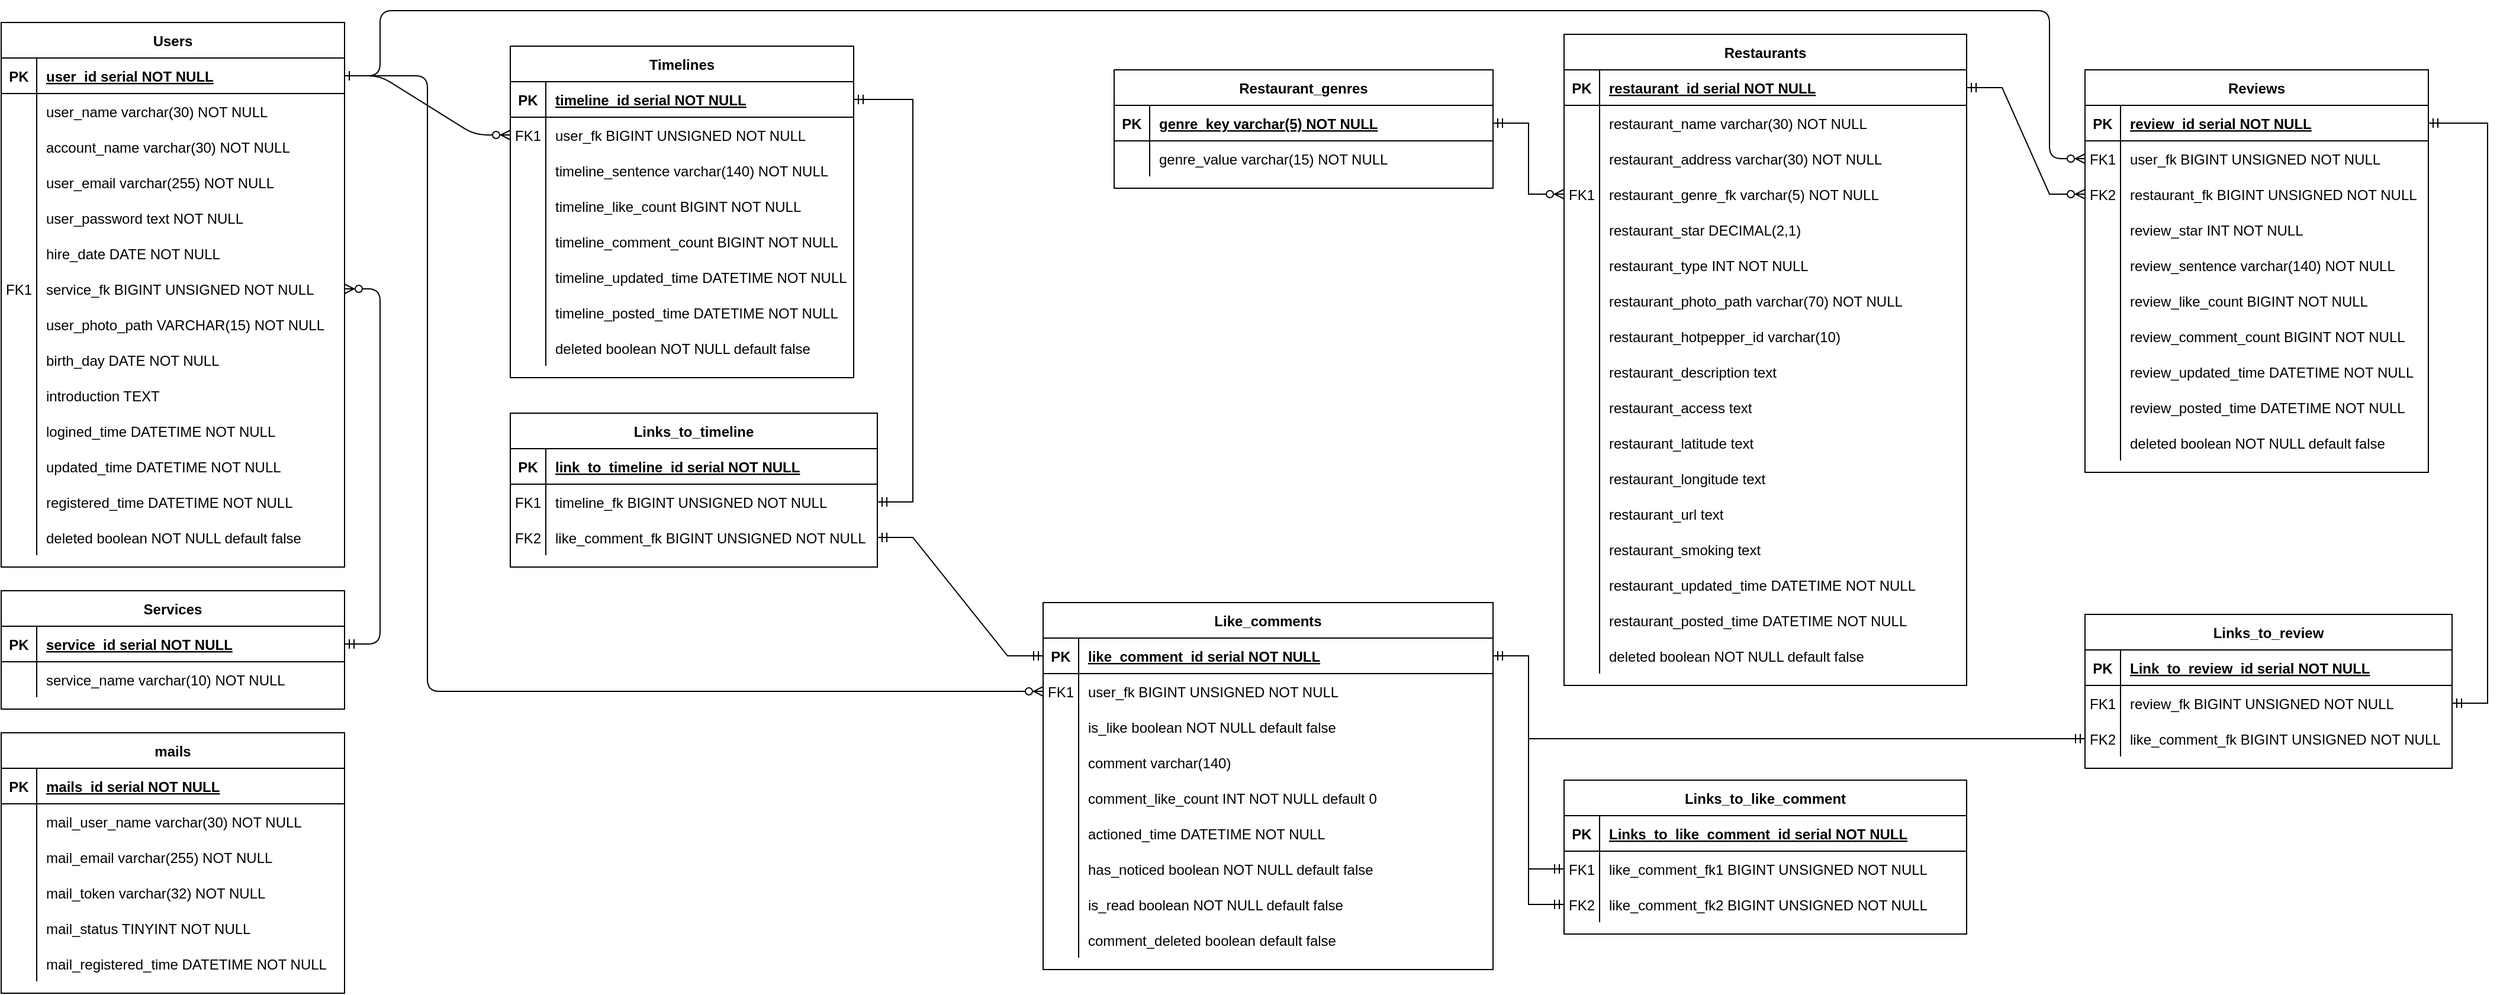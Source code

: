 <mxfile version="15.7.3" type="device"><diagram id="R2lEEEUBdFMjLlhIrx00" name="Page-1"><mxGraphModel dx="702" dy="865" grid="1" gridSize="10" guides="1" tooltips="1" connect="1" arrows="1" fold="1" page="1" pageScale="1" pageWidth="1100" pageHeight="850" math="0" shadow="0" extFonts="Permanent Marker^https://fonts.googleapis.com/css?family=Permanent+Marker"><root><mxCell id="0"/><mxCell id="1" parent="0"/><mxCell id="C-vyLk0tnHw3VtMMgP7b-1" value="" style="edgeStyle=entityRelationEdgeStyle;endArrow=ERzeroToMany;startArrow=ERone;endFill=1;startFill=0;" parent="1" source="C-vyLk0tnHw3VtMMgP7b-24" target="C-vyLk0tnHw3VtMMgP7b-6" edge="1"><mxGeometry width="100" height="100" relative="1" as="geometry"><mxPoint x="340" y="720" as="sourcePoint"/><mxPoint x="440" y="620" as="targetPoint"/></mxGeometry></mxCell><mxCell id="C-vyLk0tnHw3VtMMgP7b-2" value="Timelines" style="shape=table;startSize=30;container=1;collapsible=1;childLayout=tableLayout;fixedRows=1;rowLines=0;fontStyle=1;align=center;resizeLast=1;" parent="1" vertex="1"><mxGeometry x="510" y="50" width="290" height="280.0" as="geometry"/></mxCell><mxCell id="C-vyLk0tnHw3VtMMgP7b-3" value="" style="shape=partialRectangle;collapsible=0;dropTarget=0;pointerEvents=0;fillColor=none;points=[[0,0.5],[1,0.5]];portConstraint=eastwest;top=0;left=0;right=0;bottom=1;" parent="C-vyLk0tnHw3VtMMgP7b-2" vertex="1"><mxGeometry y="30" width="290" height="30" as="geometry"/></mxCell><mxCell id="C-vyLk0tnHw3VtMMgP7b-4" value="PK" style="shape=partialRectangle;overflow=hidden;connectable=0;fillColor=none;top=0;left=0;bottom=0;right=0;fontStyle=1;" parent="C-vyLk0tnHw3VtMMgP7b-3" vertex="1"><mxGeometry width="30" height="30" as="geometry"><mxRectangle width="30" height="30" as="alternateBounds"/></mxGeometry></mxCell><mxCell id="C-vyLk0tnHw3VtMMgP7b-5" value="timeline_id serial NOT NULL " style="shape=partialRectangle;overflow=hidden;connectable=0;fillColor=none;top=0;left=0;bottom=0;right=0;align=left;spacingLeft=6;fontStyle=5;" parent="C-vyLk0tnHw3VtMMgP7b-3" vertex="1"><mxGeometry x="30" width="260" height="30" as="geometry"><mxRectangle width="260" height="30" as="alternateBounds"/></mxGeometry></mxCell><mxCell id="C-vyLk0tnHw3VtMMgP7b-6" value="" style="shape=partialRectangle;collapsible=0;dropTarget=0;pointerEvents=0;fillColor=none;points=[[0,0.5],[1,0.5]];portConstraint=eastwest;top=0;left=0;right=0;bottom=0;" parent="C-vyLk0tnHw3VtMMgP7b-2" vertex="1"><mxGeometry y="60" width="290" height="30" as="geometry"/></mxCell><mxCell id="C-vyLk0tnHw3VtMMgP7b-7" value="FK1" style="shape=partialRectangle;overflow=hidden;connectable=0;fillColor=none;top=0;left=0;bottom=0;right=0;" parent="C-vyLk0tnHw3VtMMgP7b-6" vertex="1"><mxGeometry width="30" height="30" as="geometry"><mxRectangle width="30" height="30" as="alternateBounds"/></mxGeometry></mxCell><mxCell id="C-vyLk0tnHw3VtMMgP7b-8" value="user_fk BIGINT UNSIGNED NOT NULL" style="shape=partialRectangle;overflow=hidden;connectable=0;fillColor=none;top=0;left=0;bottom=0;right=0;align=left;spacingLeft=6;" parent="C-vyLk0tnHw3VtMMgP7b-6" vertex="1"><mxGeometry x="30" width="260" height="30" as="geometry"><mxRectangle width="260" height="30" as="alternateBounds"/></mxGeometry></mxCell><mxCell id="C-vyLk0tnHw3VtMMgP7b-9" value="" style="shape=partialRectangle;collapsible=0;dropTarget=0;pointerEvents=0;fillColor=none;points=[[0,0.5],[1,0.5]];portConstraint=eastwest;top=0;left=0;right=0;bottom=0;" parent="C-vyLk0tnHw3VtMMgP7b-2" vertex="1"><mxGeometry y="90" width="290" height="30" as="geometry"/></mxCell><mxCell id="C-vyLk0tnHw3VtMMgP7b-10" value="" style="shape=partialRectangle;overflow=hidden;connectable=0;fillColor=none;top=0;left=0;bottom=0;right=0;" parent="C-vyLk0tnHw3VtMMgP7b-9" vertex="1"><mxGeometry width="30" height="30" as="geometry"><mxRectangle width="30" height="30" as="alternateBounds"/></mxGeometry></mxCell><mxCell id="C-vyLk0tnHw3VtMMgP7b-11" value="timeline_sentence varchar(140) NOT NULL" style="shape=partialRectangle;overflow=hidden;connectable=0;fillColor=none;top=0;left=0;bottom=0;right=0;align=left;spacingLeft=6;" parent="C-vyLk0tnHw3VtMMgP7b-9" vertex="1"><mxGeometry x="30" width="260" height="30" as="geometry"><mxRectangle width="260" height="30" as="alternateBounds"/></mxGeometry></mxCell><mxCell id="qMyvgyfySn8kr_yycm1p-59" value="" style="shape=partialRectangle;collapsible=0;dropTarget=0;pointerEvents=0;fillColor=none;points=[[0,0.5],[1,0.5]];portConstraint=eastwest;top=0;left=0;right=0;bottom=0;" parent="C-vyLk0tnHw3VtMMgP7b-2" vertex="1"><mxGeometry y="120" width="290" height="30" as="geometry"/></mxCell><mxCell id="qMyvgyfySn8kr_yycm1p-60" value="" style="shape=partialRectangle;overflow=hidden;connectable=0;fillColor=none;top=0;left=0;bottom=0;right=0;" parent="qMyvgyfySn8kr_yycm1p-59" vertex="1"><mxGeometry width="30" height="30" as="geometry"><mxRectangle width="30" height="30" as="alternateBounds"/></mxGeometry></mxCell><mxCell id="qMyvgyfySn8kr_yycm1p-61" value="timeline_like_count BIGINT NOT NULL" style="shape=partialRectangle;overflow=hidden;connectable=0;fillColor=none;top=0;left=0;bottom=0;right=0;align=left;spacingLeft=6;" parent="qMyvgyfySn8kr_yycm1p-59" vertex="1"><mxGeometry x="30" width="260" height="30" as="geometry"><mxRectangle width="260" height="30" as="alternateBounds"/></mxGeometry></mxCell><mxCell id="Tj48tVzf8sdeE76_sQqU-10" value="" style="shape=partialRectangle;collapsible=0;dropTarget=0;pointerEvents=0;fillColor=none;points=[[0,0.5],[1,0.5]];portConstraint=eastwest;top=0;left=0;right=0;bottom=0;" parent="C-vyLk0tnHw3VtMMgP7b-2" vertex="1"><mxGeometry y="150" width="290" height="30" as="geometry"/></mxCell><mxCell id="Tj48tVzf8sdeE76_sQqU-11" value="" style="shape=partialRectangle;overflow=hidden;connectable=0;fillColor=none;top=0;left=0;bottom=0;right=0;" parent="Tj48tVzf8sdeE76_sQqU-10" vertex="1"><mxGeometry width="30" height="30" as="geometry"><mxRectangle width="30" height="30" as="alternateBounds"/></mxGeometry></mxCell><mxCell id="Tj48tVzf8sdeE76_sQqU-12" value="timeline_comment_count BIGINT NOT NULL" style="shape=partialRectangle;overflow=hidden;connectable=0;fillColor=none;top=0;left=0;bottom=0;right=0;align=left;spacingLeft=6;" parent="Tj48tVzf8sdeE76_sQqU-10" vertex="1"><mxGeometry x="30" width="260" height="30" as="geometry"><mxRectangle width="260" height="30" as="alternateBounds"/></mxGeometry></mxCell><mxCell id="qMyvgyfySn8kr_yycm1p-62" value="" style="shape=partialRectangle;collapsible=0;dropTarget=0;pointerEvents=0;fillColor=none;points=[[0,0.5],[1,0.5]];portConstraint=eastwest;top=0;left=0;right=0;bottom=0;" parent="C-vyLk0tnHw3VtMMgP7b-2" vertex="1"><mxGeometry y="180" width="290" height="30" as="geometry"/></mxCell><mxCell id="qMyvgyfySn8kr_yycm1p-63" value="" style="shape=partialRectangle;overflow=hidden;connectable=0;fillColor=none;top=0;left=0;bottom=0;right=0;" parent="qMyvgyfySn8kr_yycm1p-62" vertex="1"><mxGeometry width="30" height="30" as="geometry"><mxRectangle width="30" height="30" as="alternateBounds"/></mxGeometry></mxCell><mxCell id="qMyvgyfySn8kr_yycm1p-64" value="timeline_updated_time DATETIME NOT NULL" style="shape=partialRectangle;overflow=hidden;connectable=0;fillColor=none;top=0;left=0;bottom=0;right=0;align=left;spacingLeft=6;" parent="qMyvgyfySn8kr_yycm1p-62" vertex="1"><mxGeometry x="30" width="260" height="30" as="geometry"><mxRectangle width="260" height="30" as="alternateBounds"/></mxGeometry></mxCell><mxCell id="qMyvgyfySn8kr_yycm1p-65" value="" style="shape=partialRectangle;collapsible=0;dropTarget=0;pointerEvents=0;fillColor=none;points=[[0,0.5],[1,0.5]];portConstraint=eastwest;top=0;left=0;right=0;bottom=0;" parent="C-vyLk0tnHw3VtMMgP7b-2" vertex="1"><mxGeometry y="210" width="290" height="30" as="geometry"/></mxCell><mxCell id="qMyvgyfySn8kr_yycm1p-66" value="" style="shape=partialRectangle;overflow=hidden;connectable=0;fillColor=none;top=0;left=0;bottom=0;right=0;" parent="qMyvgyfySn8kr_yycm1p-65" vertex="1"><mxGeometry width="30" height="30" as="geometry"><mxRectangle width="30" height="30" as="alternateBounds"/></mxGeometry></mxCell><mxCell id="qMyvgyfySn8kr_yycm1p-67" value="timeline_posted_time DATETIME NOT NULL" style="shape=partialRectangle;overflow=hidden;connectable=0;fillColor=none;top=0;left=0;bottom=0;right=0;align=left;spacingLeft=6;" parent="qMyvgyfySn8kr_yycm1p-65" vertex="1"><mxGeometry x="30" width="260" height="30" as="geometry"><mxRectangle width="260" height="30" as="alternateBounds"/></mxGeometry></mxCell><mxCell id="qMyvgyfySn8kr_yycm1p-101" value="" style="shape=partialRectangle;collapsible=0;dropTarget=0;pointerEvents=0;fillColor=none;points=[[0,0.5],[1,0.5]];portConstraint=eastwest;top=0;left=0;right=0;bottom=0;" parent="C-vyLk0tnHw3VtMMgP7b-2" vertex="1"><mxGeometry y="240" width="290" height="30" as="geometry"/></mxCell><mxCell id="qMyvgyfySn8kr_yycm1p-102" value="" style="shape=partialRectangle;overflow=hidden;connectable=0;fillColor=none;top=0;left=0;bottom=0;right=0;" parent="qMyvgyfySn8kr_yycm1p-101" vertex="1"><mxGeometry width="30" height="30" as="geometry"><mxRectangle width="30" height="30" as="alternateBounds"/></mxGeometry></mxCell><mxCell id="qMyvgyfySn8kr_yycm1p-103" value="deleted boolean NOT NULL default false" style="shape=partialRectangle;overflow=hidden;connectable=0;fillColor=none;top=0;left=0;bottom=0;right=0;align=left;spacingLeft=6;" parent="qMyvgyfySn8kr_yycm1p-101" vertex="1"><mxGeometry x="30" width="260" height="30" as="geometry"><mxRectangle width="260" height="30" as="alternateBounds"/></mxGeometry></mxCell><mxCell id="C-vyLk0tnHw3VtMMgP7b-23" value="Users" style="shape=table;startSize=30;container=1;collapsible=1;childLayout=tableLayout;fixedRows=1;rowLines=0;fontStyle=1;align=center;resizeLast=1;" parent="1" vertex="1"><mxGeometry x="80" y="30" width="290" height="460" as="geometry"/></mxCell><mxCell id="C-vyLk0tnHw3VtMMgP7b-24" value="" style="shape=partialRectangle;collapsible=0;dropTarget=0;pointerEvents=0;fillColor=none;points=[[0,0.5],[1,0.5]];portConstraint=eastwest;top=0;left=0;right=0;bottom=1;" parent="C-vyLk0tnHw3VtMMgP7b-23" vertex="1"><mxGeometry y="30" width="290" height="30" as="geometry"/></mxCell><mxCell id="C-vyLk0tnHw3VtMMgP7b-25" value="PK" style="shape=partialRectangle;overflow=hidden;connectable=0;fillColor=none;top=0;left=0;bottom=0;right=0;fontStyle=1;" parent="C-vyLk0tnHw3VtMMgP7b-24" vertex="1"><mxGeometry width="30" height="30" as="geometry"><mxRectangle width="30" height="30" as="alternateBounds"/></mxGeometry></mxCell><mxCell id="C-vyLk0tnHw3VtMMgP7b-26" value="user_id serial NOT NULL " style="shape=partialRectangle;overflow=hidden;connectable=0;fillColor=none;top=0;left=0;bottom=0;right=0;align=left;spacingLeft=6;fontStyle=5;" parent="C-vyLk0tnHw3VtMMgP7b-24" vertex="1"><mxGeometry x="30" width="260" height="30" as="geometry"><mxRectangle width="260" height="30" as="alternateBounds"/></mxGeometry></mxCell><mxCell id="C-vyLk0tnHw3VtMMgP7b-27" value="" style="shape=partialRectangle;collapsible=0;dropTarget=0;pointerEvents=0;fillColor=none;points=[[0,0.5],[1,0.5]];portConstraint=eastwest;top=0;left=0;right=0;bottom=0;" parent="C-vyLk0tnHw3VtMMgP7b-23" vertex="1"><mxGeometry y="60" width="290" height="30" as="geometry"/></mxCell><mxCell id="C-vyLk0tnHw3VtMMgP7b-28" value="" style="shape=partialRectangle;overflow=hidden;connectable=0;fillColor=none;top=0;left=0;bottom=0;right=0;" parent="C-vyLk0tnHw3VtMMgP7b-27" vertex="1"><mxGeometry width="30" height="30" as="geometry"><mxRectangle width="30" height="30" as="alternateBounds"/></mxGeometry></mxCell><mxCell id="C-vyLk0tnHw3VtMMgP7b-29" value="user_name varchar(30) NOT NULL" style="shape=partialRectangle;overflow=hidden;connectable=0;fillColor=none;top=0;left=0;bottom=0;right=0;align=left;spacingLeft=6;" parent="C-vyLk0tnHw3VtMMgP7b-27" vertex="1"><mxGeometry x="30" width="260" height="30" as="geometry"><mxRectangle width="260" height="30" as="alternateBounds"/></mxGeometry></mxCell><mxCell id="qMyvgyfySn8kr_yycm1p-1" value="" style="shape=partialRectangle;collapsible=0;dropTarget=0;pointerEvents=0;fillColor=none;points=[[0,0.5],[1,0.5]];portConstraint=eastwest;top=0;left=0;right=0;bottom=0;" parent="C-vyLk0tnHw3VtMMgP7b-23" vertex="1"><mxGeometry y="90" width="290" height="30" as="geometry"/></mxCell><mxCell id="qMyvgyfySn8kr_yycm1p-2" value="" style="shape=partialRectangle;overflow=hidden;connectable=0;fillColor=none;top=0;left=0;bottom=0;right=0;" parent="qMyvgyfySn8kr_yycm1p-1" vertex="1"><mxGeometry width="30" height="30" as="geometry"><mxRectangle width="30" height="30" as="alternateBounds"/></mxGeometry></mxCell><mxCell id="qMyvgyfySn8kr_yycm1p-3" value="account_name varchar(30) NOT NULL" style="shape=partialRectangle;overflow=hidden;connectable=0;fillColor=none;top=0;left=0;bottom=0;right=0;align=left;spacingLeft=6;" parent="qMyvgyfySn8kr_yycm1p-1" vertex="1"><mxGeometry x="30" width="260" height="30" as="geometry"><mxRectangle width="260" height="30" as="alternateBounds"/></mxGeometry></mxCell><mxCell id="qMyvgyfySn8kr_yycm1p-4" value="" style="shape=partialRectangle;collapsible=0;dropTarget=0;pointerEvents=0;fillColor=none;points=[[0,0.5],[1,0.5]];portConstraint=eastwest;top=0;left=0;right=0;bottom=0;" parent="C-vyLk0tnHw3VtMMgP7b-23" vertex="1"><mxGeometry y="120" width="290" height="30" as="geometry"/></mxCell><mxCell id="qMyvgyfySn8kr_yycm1p-5" value="" style="shape=partialRectangle;overflow=hidden;connectable=0;fillColor=none;top=0;left=0;bottom=0;right=0;" parent="qMyvgyfySn8kr_yycm1p-4" vertex="1"><mxGeometry width="30" height="30" as="geometry"><mxRectangle width="30" height="30" as="alternateBounds"/></mxGeometry></mxCell><mxCell id="qMyvgyfySn8kr_yycm1p-6" value="user_email varchar(255) NOT NULL" style="shape=partialRectangle;overflow=hidden;connectable=0;fillColor=none;top=0;left=0;bottom=0;right=0;align=left;spacingLeft=6;" parent="qMyvgyfySn8kr_yycm1p-4" vertex="1"><mxGeometry x="30" width="260" height="30" as="geometry"><mxRectangle width="260" height="30" as="alternateBounds"/></mxGeometry></mxCell><mxCell id="qMyvgyfySn8kr_yycm1p-7" value="" style="shape=partialRectangle;collapsible=0;dropTarget=0;pointerEvents=0;fillColor=none;points=[[0,0.5],[1,0.5]];portConstraint=eastwest;top=0;left=0;right=0;bottom=0;" parent="C-vyLk0tnHw3VtMMgP7b-23" vertex="1"><mxGeometry y="150" width="290" height="30" as="geometry"/></mxCell><mxCell id="qMyvgyfySn8kr_yycm1p-8" value="" style="shape=partialRectangle;overflow=hidden;connectable=0;fillColor=none;top=0;left=0;bottom=0;right=0;" parent="qMyvgyfySn8kr_yycm1p-7" vertex="1"><mxGeometry width="30" height="30" as="geometry"><mxRectangle width="30" height="30" as="alternateBounds"/></mxGeometry></mxCell><mxCell id="qMyvgyfySn8kr_yycm1p-9" value="user_password text NOT NULL" style="shape=partialRectangle;overflow=hidden;connectable=0;fillColor=none;top=0;left=0;bottom=0;right=0;align=left;spacingLeft=6;" parent="qMyvgyfySn8kr_yycm1p-7" vertex="1"><mxGeometry x="30" width="260" height="30" as="geometry"><mxRectangle width="260" height="30" as="alternateBounds"/></mxGeometry></mxCell><mxCell id="qMyvgyfySn8kr_yycm1p-14" value="" style="shape=partialRectangle;collapsible=0;dropTarget=0;pointerEvents=0;fillColor=none;points=[[0,0.5],[1,0.5]];portConstraint=eastwest;top=0;left=0;right=0;bottom=0;" parent="C-vyLk0tnHw3VtMMgP7b-23" vertex="1"><mxGeometry y="180" width="290" height="30" as="geometry"/></mxCell><mxCell id="qMyvgyfySn8kr_yycm1p-15" value="" style="shape=partialRectangle;overflow=hidden;connectable=0;fillColor=none;top=0;left=0;bottom=0;right=0;" parent="qMyvgyfySn8kr_yycm1p-14" vertex="1"><mxGeometry width="30" height="30" as="geometry"><mxRectangle width="30" height="30" as="alternateBounds"/></mxGeometry></mxCell><mxCell id="qMyvgyfySn8kr_yycm1p-16" value="hire_date DATE NOT NULL" style="shape=partialRectangle;overflow=hidden;connectable=0;fillColor=none;top=0;left=0;bottom=0;right=0;align=left;spacingLeft=6;" parent="qMyvgyfySn8kr_yycm1p-14" vertex="1"><mxGeometry x="30" width="260" height="30" as="geometry"><mxRectangle width="260" height="30" as="alternateBounds"/></mxGeometry></mxCell><mxCell id="qMyvgyfySn8kr_yycm1p-17" value="" style="shape=partialRectangle;collapsible=0;dropTarget=0;pointerEvents=0;fillColor=none;points=[[0,0.5],[1,0.5]];portConstraint=eastwest;top=0;left=0;right=0;bottom=0;" parent="C-vyLk0tnHw3VtMMgP7b-23" vertex="1"><mxGeometry y="210" width="290" height="30" as="geometry"/></mxCell><mxCell id="qMyvgyfySn8kr_yycm1p-18" value="FK1" style="shape=partialRectangle;overflow=hidden;connectable=0;fillColor=none;top=0;left=0;bottom=0;right=0;" parent="qMyvgyfySn8kr_yycm1p-17" vertex="1"><mxGeometry width="30" height="30" as="geometry"><mxRectangle width="30" height="30" as="alternateBounds"/></mxGeometry></mxCell><mxCell id="qMyvgyfySn8kr_yycm1p-19" value="service_fk BIGINT UNSIGNED NOT NULL" style="shape=partialRectangle;overflow=hidden;connectable=0;fillColor=none;top=0;left=0;bottom=0;right=0;align=left;spacingLeft=6;" parent="qMyvgyfySn8kr_yycm1p-17" vertex="1"><mxGeometry x="30" width="260" height="30" as="geometry"><mxRectangle width="260" height="30" as="alternateBounds"/></mxGeometry></mxCell><mxCell id="hJgfBjvdmo6dXFA_qr9M-4" value="" style="shape=partialRectangle;collapsible=0;dropTarget=0;pointerEvents=0;fillColor=none;points=[[0,0.5],[1,0.5]];portConstraint=eastwest;top=0;left=0;right=0;bottom=0;" parent="C-vyLk0tnHw3VtMMgP7b-23" vertex="1"><mxGeometry y="240" width="290" height="30" as="geometry"/></mxCell><mxCell id="hJgfBjvdmo6dXFA_qr9M-5" value="" style="shape=partialRectangle;overflow=hidden;connectable=0;fillColor=none;top=0;left=0;bottom=0;right=0;" parent="hJgfBjvdmo6dXFA_qr9M-4" vertex="1"><mxGeometry width="30" height="30" as="geometry"><mxRectangle width="30" height="30" as="alternateBounds"/></mxGeometry></mxCell><mxCell id="hJgfBjvdmo6dXFA_qr9M-6" value="user_photo_path VARCHAR(15) NOT NULL" style="shape=partialRectangle;overflow=hidden;connectable=0;fillColor=none;top=0;left=0;bottom=0;right=0;align=left;spacingLeft=6;" parent="hJgfBjvdmo6dXFA_qr9M-4" vertex="1"><mxGeometry x="30" width="260" height="30" as="geometry"><mxRectangle width="260" height="30" as="alternateBounds"/></mxGeometry></mxCell><mxCell id="qMyvgyfySn8kr_yycm1p-20" value="" style="shape=partialRectangle;collapsible=0;dropTarget=0;pointerEvents=0;fillColor=none;points=[[0,0.5],[1,0.5]];portConstraint=eastwest;top=0;left=0;right=0;bottom=0;" parent="C-vyLk0tnHw3VtMMgP7b-23" vertex="1"><mxGeometry y="270" width="290" height="30" as="geometry"/></mxCell><mxCell id="qMyvgyfySn8kr_yycm1p-21" value="" style="shape=partialRectangle;overflow=hidden;connectable=0;fillColor=none;top=0;left=0;bottom=0;right=0;" parent="qMyvgyfySn8kr_yycm1p-20" vertex="1"><mxGeometry width="30" height="30" as="geometry"><mxRectangle width="30" height="30" as="alternateBounds"/></mxGeometry></mxCell><mxCell id="qMyvgyfySn8kr_yycm1p-22" value="birth_day DATE NOT NULL" style="shape=partialRectangle;overflow=hidden;connectable=0;fillColor=none;top=0;left=0;bottom=0;right=0;align=left;spacingLeft=6;" parent="qMyvgyfySn8kr_yycm1p-20" vertex="1"><mxGeometry x="30" width="260" height="30" as="geometry"><mxRectangle width="260" height="30" as="alternateBounds"/></mxGeometry></mxCell><mxCell id="qMyvgyfySn8kr_yycm1p-10" value="" style="shape=partialRectangle;collapsible=0;dropTarget=0;pointerEvents=0;fillColor=none;points=[[0,0.5],[1,0.5]];portConstraint=eastwest;top=0;left=0;right=0;bottom=0;" parent="C-vyLk0tnHw3VtMMgP7b-23" vertex="1"><mxGeometry y="300" width="290" height="30" as="geometry"/></mxCell><mxCell id="qMyvgyfySn8kr_yycm1p-11" value="" style="shape=partialRectangle;overflow=hidden;connectable=0;fillColor=none;top=0;left=0;bottom=0;right=0;" parent="qMyvgyfySn8kr_yycm1p-10" vertex="1"><mxGeometry width="30" height="30" as="geometry"><mxRectangle width="30" height="30" as="alternateBounds"/></mxGeometry></mxCell><mxCell id="qMyvgyfySn8kr_yycm1p-12" value="introduction TEXT" style="shape=partialRectangle;overflow=hidden;connectable=0;fillColor=none;top=0;left=0;bottom=0;right=0;align=left;spacingLeft=6;" parent="qMyvgyfySn8kr_yycm1p-10" vertex="1"><mxGeometry x="30" width="260" height="30" as="geometry"><mxRectangle width="260" height="30" as="alternateBounds"/></mxGeometry></mxCell><mxCell id="qMyvgyfySn8kr_yycm1p-23" value="" style="shape=partialRectangle;collapsible=0;dropTarget=0;pointerEvents=0;fillColor=none;points=[[0,0.5],[1,0.5]];portConstraint=eastwest;top=0;left=0;right=0;bottom=0;" parent="C-vyLk0tnHw3VtMMgP7b-23" vertex="1"><mxGeometry y="330" width="290" height="30" as="geometry"/></mxCell><mxCell id="qMyvgyfySn8kr_yycm1p-24" value="" style="shape=partialRectangle;overflow=hidden;connectable=0;fillColor=none;top=0;left=0;bottom=0;right=0;" parent="qMyvgyfySn8kr_yycm1p-23" vertex="1"><mxGeometry width="30" height="30" as="geometry"><mxRectangle width="30" height="30" as="alternateBounds"/></mxGeometry></mxCell><mxCell id="qMyvgyfySn8kr_yycm1p-25" value="logined_time DATETIME NOT NULL " style="shape=partialRectangle;overflow=hidden;connectable=0;fillColor=none;top=0;left=0;bottom=0;right=0;align=left;spacingLeft=6;" parent="qMyvgyfySn8kr_yycm1p-23" vertex="1"><mxGeometry x="30" width="260" height="30" as="geometry"><mxRectangle width="260" height="30" as="alternateBounds"/></mxGeometry></mxCell><mxCell id="qMyvgyfySn8kr_yycm1p-26" value="" style="shape=partialRectangle;collapsible=0;dropTarget=0;pointerEvents=0;fillColor=none;points=[[0,0.5],[1,0.5]];portConstraint=eastwest;top=0;left=0;right=0;bottom=0;" parent="C-vyLk0tnHw3VtMMgP7b-23" vertex="1"><mxGeometry y="360" width="290" height="30" as="geometry"/></mxCell><mxCell id="qMyvgyfySn8kr_yycm1p-27" value="" style="shape=partialRectangle;overflow=hidden;connectable=0;fillColor=none;top=0;left=0;bottom=0;right=0;" parent="qMyvgyfySn8kr_yycm1p-26" vertex="1"><mxGeometry width="30" height="30" as="geometry"><mxRectangle width="30" height="30" as="alternateBounds"/></mxGeometry></mxCell><mxCell id="qMyvgyfySn8kr_yycm1p-28" value="updated_time DATETIME NOT NULL" style="shape=partialRectangle;overflow=hidden;connectable=0;fillColor=none;top=0;left=0;bottom=0;right=0;align=left;spacingLeft=6;" parent="qMyvgyfySn8kr_yycm1p-26" vertex="1"><mxGeometry x="30" width="260" height="30" as="geometry"><mxRectangle width="260" height="30" as="alternateBounds"/></mxGeometry></mxCell><mxCell id="qMyvgyfySn8kr_yycm1p-29" value="" style="shape=partialRectangle;collapsible=0;dropTarget=0;pointerEvents=0;fillColor=none;points=[[0,0.5],[1,0.5]];portConstraint=eastwest;top=0;left=0;right=0;bottom=0;" parent="C-vyLk0tnHw3VtMMgP7b-23" vertex="1"><mxGeometry y="390" width="290" height="30" as="geometry"/></mxCell><mxCell id="qMyvgyfySn8kr_yycm1p-30" value="" style="shape=partialRectangle;overflow=hidden;connectable=0;fillColor=none;top=0;left=0;bottom=0;right=0;" parent="qMyvgyfySn8kr_yycm1p-29" vertex="1"><mxGeometry width="30" height="30" as="geometry"><mxRectangle width="30" height="30" as="alternateBounds"/></mxGeometry></mxCell><mxCell id="qMyvgyfySn8kr_yycm1p-31" value="registered_time DATETIME NOT NULL" style="shape=partialRectangle;overflow=hidden;connectable=0;fillColor=none;top=0;left=0;bottom=0;right=0;align=left;spacingLeft=6;" parent="qMyvgyfySn8kr_yycm1p-29" vertex="1"><mxGeometry x="30" width="260" height="30" as="geometry"><mxRectangle width="260" height="30" as="alternateBounds"/></mxGeometry></mxCell><mxCell id="qMyvgyfySn8kr_yycm1p-32" value="" style="shape=partialRectangle;collapsible=0;dropTarget=0;pointerEvents=0;fillColor=none;points=[[0,0.5],[1,0.5]];portConstraint=eastwest;top=0;left=0;right=0;bottom=0;" parent="C-vyLk0tnHw3VtMMgP7b-23" vertex="1"><mxGeometry y="420" width="290" height="30" as="geometry"/></mxCell><mxCell id="qMyvgyfySn8kr_yycm1p-33" value="" style="shape=partialRectangle;overflow=hidden;connectable=0;fillColor=none;top=0;left=0;bottom=0;right=0;" parent="qMyvgyfySn8kr_yycm1p-32" vertex="1"><mxGeometry width="30" height="30" as="geometry"><mxRectangle width="30" height="30" as="alternateBounds"/></mxGeometry></mxCell><mxCell id="qMyvgyfySn8kr_yycm1p-34" value="deleted boolean NOT NULL default false" style="shape=partialRectangle;overflow=hidden;connectable=0;fillColor=none;top=0;left=0;bottom=0;right=0;align=left;spacingLeft=6;" parent="qMyvgyfySn8kr_yycm1p-32" vertex="1"><mxGeometry x="30" width="260" height="30" as="geometry"><mxRectangle width="260" height="30" as="alternateBounds"/></mxGeometry></mxCell><mxCell id="qMyvgyfySn8kr_yycm1p-35" value="Services" style="shape=table;startSize=30;container=1;collapsible=1;childLayout=tableLayout;fixedRows=1;rowLines=0;fontStyle=1;align=center;resizeLast=1;" parent="1" vertex="1"><mxGeometry x="80" y="510" width="290" height="100" as="geometry"/></mxCell><mxCell id="qMyvgyfySn8kr_yycm1p-36" value="" style="shape=partialRectangle;collapsible=0;dropTarget=0;pointerEvents=0;fillColor=none;points=[[0,0.5],[1,0.5]];portConstraint=eastwest;top=0;left=0;right=0;bottom=1;" parent="qMyvgyfySn8kr_yycm1p-35" vertex="1"><mxGeometry y="30" width="290" height="30" as="geometry"/></mxCell><mxCell id="qMyvgyfySn8kr_yycm1p-37" value="PK" style="shape=partialRectangle;overflow=hidden;connectable=0;fillColor=none;top=0;left=0;bottom=0;right=0;fontStyle=1;" parent="qMyvgyfySn8kr_yycm1p-36" vertex="1"><mxGeometry width="30" height="30" as="geometry"><mxRectangle width="30" height="30" as="alternateBounds"/></mxGeometry></mxCell><mxCell id="qMyvgyfySn8kr_yycm1p-38" value="service_id serial NOT NULL " style="shape=partialRectangle;overflow=hidden;connectable=0;fillColor=none;top=0;left=0;bottom=0;right=0;align=left;spacingLeft=6;fontStyle=5;" parent="qMyvgyfySn8kr_yycm1p-36" vertex="1"><mxGeometry x="30" width="260" height="30" as="geometry"><mxRectangle width="260" height="30" as="alternateBounds"/></mxGeometry></mxCell><mxCell id="qMyvgyfySn8kr_yycm1p-42" value="" style="shape=partialRectangle;collapsible=0;dropTarget=0;pointerEvents=0;fillColor=none;points=[[0,0.5],[1,0.5]];portConstraint=eastwest;top=0;left=0;right=0;bottom=0;" parent="qMyvgyfySn8kr_yycm1p-35" vertex="1"><mxGeometry y="60" width="290" height="30" as="geometry"/></mxCell><mxCell id="qMyvgyfySn8kr_yycm1p-43" value="" style="shape=partialRectangle;overflow=hidden;connectable=0;fillColor=none;top=0;left=0;bottom=0;right=0;" parent="qMyvgyfySn8kr_yycm1p-42" vertex="1"><mxGeometry width="30" height="30" as="geometry"><mxRectangle width="30" height="30" as="alternateBounds"/></mxGeometry></mxCell><mxCell id="qMyvgyfySn8kr_yycm1p-44" value="service_name varchar(10) NOT NULL" style="shape=partialRectangle;overflow=hidden;connectable=0;fillColor=none;top=0;left=0;bottom=0;right=0;align=left;spacingLeft=6;" parent="qMyvgyfySn8kr_yycm1p-42" vertex="1"><mxGeometry x="30" width="260" height="30" as="geometry"><mxRectangle width="260" height="30" as="alternateBounds"/></mxGeometry></mxCell><mxCell id="qMyvgyfySn8kr_yycm1p-47" value="" style="edgeStyle=entityRelationEdgeStyle;fontSize=12;html=1;endArrow=ERzeroToMany;startArrow=ERmandOne;fontFamily=Helvetica;fontColor=rgba(0, 0, 0, 1);align=center;endFill=1;strokeColor=rgba(0, 0, 0, 1);" parent="1" source="qMyvgyfySn8kr_yycm1p-36" target="qMyvgyfySn8kr_yycm1p-17" edge="1"><mxGeometry width="100" height="100" relative="1" as="geometry"><mxPoint x="360" y="720" as="sourcePoint"/><mxPoint x="410" y="370" as="targetPoint"/></mxGeometry></mxCell><mxCell id="mH1dn79HrYOJWNwSrirj-23" value="Restaurants" style="shape=table;startSize=30;container=1;collapsible=1;childLayout=tableLayout;fixedRows=1;rowLines=0;fontStyle=1;align=center;resizeLast=1;" parent="1" vertex="1"><mxGeometry x="1400" y="40" width="340" height="550" as="geometry"/></mxCell><mxCell id="mH1dn79HrYOJWNwSrirj-24" value="" style="shape=partialRectangle;collapsible=0;dropTarget=0;pointerEvents=0;fillColor=none;points=[[0,0.5],[1,0.5]];portConstraint=eastwest;top=0;left=0;right=0;bottom=1;" parent="mH1dn79HrYOJWNwSrirj-23" vertex="1"><mxGeometry y="30" width="340" height="30" as="geometry"/></mxCell><mxCell id="mH1dn79HrYOJWNwSrirj-25" value="PK" style="shape=partialRectangle;overflow=hidden;connectable=0;fillColor=none;top=0;left=0;bottom=0;right=0;fontStyle=1;" parent="mH1dn79HrYOJWNwSrirj-24" vertex="1"><mxGeometry width="30" height="30" as="geometry"><mxRectangle width="30" height="30" as="alternateBounds"/></mxGeometry></mxCell><mxCell id="mH1dn79HrYOJWNwSrirj-26" value="restaurant_id serial NOT NULL " style="shape=partialRectangle;overflow=hidden;connectable=0;fillColor=none;top=0;left=0;bottom=0;right=0;align=left;spacingLeft=6;fontStyle=5;" parent="mH1dn79HrYOJWNwSrirj-24" vertex="1"><mxGeometry x="30" width="310" height="30" as="geometry"><mxRectangle width="310" height="30" as="alternateBounds"/></mxGeometry></mxCell><mxCell id="mH1dn79HrYOJWNwSrirj-30" value="" style="shape=partialRectangle;collapsible=0;dropTarget=0;pointerEvents=0;fillColor=none;points=[[0,0.5],[1,0.5]];portConstraint=eastwest;top=0;left=0;right=0;bottom=0;" parent="mH1dn79HrYOJWNwSrirj-23" vertex="1"><mxGeometry y="60" width="340" height="30" as="geometry"/></mxCell><mxCell id="mH1dn79HrYOJWNwSrirj-31" value="" style="shape=partialRectangle;overflow=hidden;connectable=0;fillColor=none;top=0;left=0;bottom=0;right=0;" parent="mH1dn79HrYOJWNwSrirj-30" vertex="1"><mxGeometry width="30" height="30" as="geometry"><mxRectangle width="30" height="30" as="alternateBounds"/></mxGeometry></mxCell><mxCell id="mH1dn79HrYOJWNwSrirj-32" value="restaurant_name varchar(30) NOT NULL" style="shape=partialRectangle;overflow=hidden;connectable=0;fillColor=none;top=0;left=0;bottom=0;right=0;align=left;spacingLeft=6;" parent="mH1dn79HrYOJWNwSrirj-30" vertex="1"><mxGeometry x="30" width="310" height="30" as="geometry"><mxRectangle width="310" height="30" as="alternateBounds"/></mxGeometry></mxCell><mxCell id="gZ6pU4DfmAw9tCynrmgY-4" value="" style="shape=partialRectangle;collapsible=0;dropTarget=0;pointerEvents=0;fillColor=none;points=[[0,0.5],[1,0.5]];portConstraint=eastwest;top=0;left=0;right=0;bottom=0;" parent="mH1dn79HrYOJWNwSrirj-23" vertex="1"><mxGeometry y="90" width="340" height="30" as="geometry"/></mxCell><mxCell id="gZ6pU4DfmAw9tCynrmgY-5" value="" style="shape=partialRectangle;overflow=hidden;connectable=0;fillColor=none;top=0;left=0;bottom=0;right=0;" parent="gZ6pU4DfmAw9tCynrmgY-4" vertex="1"><mxGeometry width="30" height="30" as="geometry"><mxRectangle width="30" height="30" as="alternateBounds"/></mxGeometry></mxCell><mxCell id="gZ6pU4DfmAw9tCynrmgY-6" value="restaurant_address varchar(30) NOT NULL" style="shape=partialRectangle;overflow=hidden;connectable=0;fillColor=none;top=0;left=0;bottom=0;right=0;align=left;spacingLeft=6;" parent="gZ6pU4DfmAw9tCynrmgY-4" vertex="1"><mxGeometry x="30" width="310" height="30" as="geometry"><mxRectangle width="310" height="30" as="alternateBounds"/></mxGeometry></mxCell><mxCell id="mH1dn79HrYOJWNwSrirj-33" value="" style="shape=partialRectangle;collapsible=0;dropTarget=0;pointerEvents=0;fillColor=none;points=[[0,0.5],[1,0.5]];portConstraint=eastwest;top=0;left=0;right=0;bottom=0;" parent="mH1dn79HrYOJWNwSrirj-23" vertex="1"><mxGeometry y="120" width="340" height="30" as="geometry"/></mxCell><mxCell id="mH1dn79HrYOJWNwSrirj-34" value="" style="shape=partialRectangle;overflow=hidden;connectable=0;fillColor=none;top=0;left=0;bottom=0;right=0;" parent="mH1dn79HrYOJWNwSrirj-33" vertex="1"><mxGeometry width="30" height="30" as="geometry"><mxRectangle width="30" height="30" as="alternateBounds"/></mxGeometry></mxCell><mxCell id="mH1dn79HrYOJWNwSrirj-35" value="restaurant_genre_fk varchar(5) NOT NULL" style="shape=partialRectangle;overflow=hidden;connectable=0;fillColor=none;top=0;left=0;bottom=0;right=0;align=left;spacingLeft=6;" parent="mH1dn79HrYOJWNwSrirj-33" vertex="1"><mxGeometry x="30" width="310" height="30" as="geometry"><mxRectangle width="310" height="30" as="alternateBounds"/></mxGeometry></mxCell><mxCell id="mH1dn79HrYOJWNwSrirj-36" value="" style="shape=partialRectangle;collapsible=0;dropTarget=0;pointerEvents=0;fillColor=none;points=[[0,0.5],[1,0.5]];portConstraint=eastwest;top=0;left=0;right=0;bottom=0;" parent="mH1dn79HrYOJWNwSrirj-23" vertex="1"><mxGeometry y="150" width="340" height="30" as="geometry"/></mxCell><mxCell id="mH1dn79HrYOJWNwSrirj-37" value="" style="shape=partialRectangle;overflow=hidden;connectable=0;fillColor=none;top=0;left=0;bottom=0;right=0;" parent="mH1dn79HrYOJWNwSrirj-36" vertex="1"><mxGeometry width="30" height="30" as="geometry"><mxRectangle width="30" height="30" as="alternateBounds"/></mxGeometry></mxCell><mxCell id="mH1dn79HrYOJWNwSrirj-38" value="restaurant_star DECIMAL(2,1)" style="shape=partialRectangle;overflow=hidden;connectable=0;fillColor=none;top=0;left=0;bottom=0;right=0;align=left;spacingLeft=6;" parent="mH1dn79HrYOJWNwSrirj-36" vertex="1"><mxGeometry x="30" width="310" height="30" as="geometry"><mxRectangle width="310" height="30" as="alternateBounds"/></mxGeometry></mxCell><mxCell id="gZ6pU4DfmAw9tCynrmgY-108" value="" style="shape=partialRectangle;collapsible=0;dropTarget=0;pointerEvents=0;fillColor=none;points=[[0,0.5],[1,0.5]];portConstraint=eastwest;top=0;left=0;right=0;bottom=0;" parent="mH1dn79HrYOJWNwSrirj-23" vertex="1"><mxGeometry y="180" width="340" height="30" as="geometry"/></mxCell><mxCell id="gZ6pU4DfmAw9tCynrmgY-109" value="" style="shape=partialRectangle;overflow=hidden;connectable=0;fillColor=none;top=0;left=0;bottom=0;right=0;" parent="gZ6pU4DfmAw9tCynrmgY-108" vertex="1"><mxGeometry width="30" height="30" as="geometry"><mxRectangle width="30" height="30" as="alternateBounds"/></mxGeometry></mxCell><mxCell id="gZ6pU4DfmAw9tCynrmgY-110" value="restaurant_type INT NOT NULL" style="shape=partialRectangle;overflow=hidden;connectable=0;fillColor=none;top=0;left=0;bottom=0;right=0;align=left;spacingLeft=6;" parent="gZ6pU4DfmAw9tCynrmgY-108" vertex="1"><mxGeometry x="30" width="310" height="30" as="geometry"><mxRectangle width="310" height="30" as="alternateBounds"/></mxGeometry></mxCell><mxCell id="mH1dn79HrYOJWNwSrirj-39" value="" style="shape=partialRectangle;collapsible=0;dropTarget=0;pointerEvents=0;fillColor=none;points=[[0,0.5],[1,0.5]];portConstraint=eastwest;top=0;left=0;right=0;bottom=0;" parent="mH1dn79HrYOJWNwSrirj-23" vertex="1"><mxGeometry y="210" width="340" height="30" as="geometry"/></mxCell><mxCell id="mH1dn79HrYOJWNwSrirj-40" value="" style="shape=partialRectangle;overflow=hidden;connectable=0;fillColor=none;top=0;left=0;bottom=0;right=0;" parent="mH1dn79HrYOJWNwSrirj-39" vertex="1"><mxGeometry width="30" height="30" as="geometry"><mxRectangle width="30" height="30" as="alternateBounds"/></mxGeometry></mxCell><mxCell id="mH1dn79HrYOJWNwSrirj-41" value="restaurant_photo_path varchar(70) NOT NULL" style="shape=partialRectangle;overflow=hidden;connectable=0;fillColor=none;top=0;left=0;bottom=0;right=0;align=left;spacingLeft=6;" parent="mH1dn79HrYOJWNwSrirj-39" vertex="1"><mxGeometry x="30" width="310" height="30" as="geometry"><mxRectangle width="310" height="30" as="alternateBounds"/></mxGeometry></mxCell><mxCell id="Tj48tVzf8sdeE76_sQqU-1" value="" style="shape=partialRectangle;collapsible=0;dropTarget=0;pointerEvents=0;fillColor=none;points=[[0,0.5],[1,0.5]];portConstraint=eastwest;top=0;left=0;right=0;bottom=0;" parent="mH1dn79HrYOJWNwSrirj-23" vertex="1"><mxGeometry y="240" width="340" height="30" as="geometry"/></mxCell><mxCell id="Tj48tVzf8sdeE76_sQqU-2" value="" style="shape=partialRectangle;overflow=hidden;connectable=0;fillColor=none;top=0;left=0;bottom=0;right=0;" parent="Tj48tVzf8sdeE76_sQqU-1" vertex="1"><mxGeometry width="30" height="30" as="geometry"><mxRectangle width="30" height="30" as="alternateBounds"/></mxGeometry></mxCell><mxCell id="Tj48tVzf8sdeE76_sQqU-3" value="restaurant_hotpepper_id varchar(10)" style="shape=partialRectangle;overflow=hidden;connectable=0;fillColor=none;top=0;left=0;bottom=0;right=0;align=left;spacingLeft=6;" parent="Tj48tVzf8sdeE76_sQqU-1" vertex="1"><mxGeometry x="30" width="310" height="30" as="geometry"><mxRectangle width="310" height="30" as="alternateBounds"/></mxGeometry></mxCell><mxCell id="6ICClScGaEltnDWl96jN-27" value="" style="shape=partialRectangle;collapsible=0;dropTarget=0;pointerEvents=0;fillColor=none;points=[[0,0.5],[1,0.5]];portConstraint=eastwest;top=0;left=0;right=0;bottom=0;" parent="mH1dn79HrYOJWNwSrirj-23" vertex="1"><mxGeometry y="270" width="340" height="30" as="geometry"/></mxCell><mxCell id="6ICClScGaEltnDWl96jN-28" value="" style="shape=partialRectangle;overflow=hidden;connectable=0;fillColor=none;top=0;left=0;bottom=0;right=0;" parent="6ICClScGaEltnDWl96jN-27" vertex="1"><mxGeometry width="30" height="30" as="geometry"><mxRectangle width="30" height="30" as="alternateBounds"/></mxGeometry></mxCell><mxCell id="6ICClScGaEltnDWl96jN-29" value="restaurant_description text" style="shape=partialRectangle;overflow=hidden;connectable=0;fillColor=none;top=0;left=0;bottom=0;right=0;align=left;spacingLeft=6;" parent="6ICClScGaEltnDWl96jN-27" vertex="1"><mxGeometry x="30" width="310" height="30" as="geometry"><mxRectangle width="310" height="30" as="alternateBounds"/></mxGeometry></mxCell><mxCell id="6ICClScGaEltnDWl96jN-21" value="" style="shape=partialRectangle;collapsible=0;dropTarget=0;pointerEvents=0;fillColor=none;points=[[0,0.5],[1,0.5]];portConstraint=eastwest;top=0;left=0;right=0;bottom=0;" parent="mH1dn79HrYOJWNwSrirj-23" vertex="1"><mxGeometry y="300" width="340" height="30" as="geometry"/></mxCell><mxCell id="6ICClScGaEltnDWl96jN-22" value="" style="shape=partialRectangle;overflow=hidden;connectable=0;fillColor=none;top=0;left=0;bottom=0;right=0;" parent="6ICClScGaEltnDWl96jN-21" vertex="1"><mxGeometry width="30" height="30" as="geometry"><mxRectangle width="30" height="30" as="alternateBounds"/></mxGeometry></mxCell><mxCell id="6ICClScGaEltnDWl96jN-23" value="restaurant_access text" style="shape=partialRectangle;overflow=hidden;connectable=0;fillColor=none;top=0;left=0;bottom=0;right=0;align=left;spacingLeft=6;" parent="6ICClScGaEltnDWl96jN-21" vertex="1"><mxGeometry x="30" width="310" height="30" as="geometry"><mxRectangle width="310" height="30" as="alternateBounds"/></mxGeometry></mxCell><mxCell id="6ICClScGaEltnDWl96jN-24" value="" style="shape=partialRectangle;collapsible=0;dropTarget=0;pointerEvents=0;fillColor=none;points=[[0,0.5],[1,0.5]];portConstraint=eastwest;top=0;left=0;right=0;bottom=0;" parent="mH1dn79HrYOJWNwSrirj-23" vertex="1"><mxGeometry y="330" width="340" height="30" as="geometry"/></mxCell><mxCell id="6ICClScGaEltnDWl96jN-25" value="" style="shape=partialRectangle;overflow=hidden;connectable=0;fillColor=none;top=0;left=0;bottom=0;right=0;" parent="6ICClScGaEltnDWl96jN-24" vertex="1"><mxGeometry width="30" height="30" as="geometry"><mxRectangle width="30" height="30" as="alternateBounds"/></mxGeometry></mxCell><mxCell id="6ICClScGaEltnDWl96jN-26" value="restaurant_latitude text" style="shape=partialRectangle;overflow=hidden;connectable=0;fillColor=none;top=0;left=0;bottom=0;right=0;align=left;spacingLeft=6;" parent="6ICClScGaEltnDWl96jN-24" vertex="1"><mxGeometry x="30" width="310" height="30" as="geometry"><mxRectangle width="310" height="30" as="alternateBounds"/></mxGeometry></mxCell><mxCell id="mH1dn79HrYOJWNwSrirj-42" value="" style="shape=partialRectangle;collapsible=0;dropTarget=0;pointerEvents=0;fillColor=none;points=[[0,0.5],[1,0.5]];portConstraint=eastwest;top=0;left=0;right=0;bottom=0;" parent="mH1dn79HrYOJWNwSrirj-23" vertex="1"><mxGeometry y="360" width="340" height="30" as="geometry"/></mxCell><mxCell id="mH1dn79HrYOJWNwSrirj-43" value="" style="shape=partialRectangle;overflow=hidden;connectable=0;fillColor=none;top=0;left=0;bottom=0;right=0;" parent="mH1dn79HrYOJWNwSrirj-42" vertex="1"><mxGeometry width="30" height="30" as="geometry"><mxRectangle width="30" height="30" as="alternateBounds"/></mxGeometry></mxCell><mxCell id="mH1dn79HrYOJWNwSrirj-44" value="restaurant_longitude text" style="shape=partialRectangle;overflow=hidden;connectable=0;fillColor=none;top=0;left=0;bottom=0;right=0;align=left;spacingLeft=6;" parent="mH1dn79HrYOJWNwSrirj-42" vertex="1"><mxGeometry x="30" width="310" height="30" as="geometry"><mxRectangle width="310" height="30" as="alternateBounds"/></mxGeometry></mxCell><mxCell id="6ICClScGaEltnDWl96jN-30" value="" style="shape=partialRectangle;collapsible=0;dropTarget=0;pointerEvents=0;fillColor=none;points=[[0,0.5],[1,0.5]];portConstraint=eastwest;top=0;left=0;right=0;bottom=0;" parent="mH1dn79HrYOJWNwSrirj-23" vertex="1"><mxGeometry y="390" width="340" height="30" as="geometry"/></mxCell><mxCell id="6ICClScGaEltnDWl96jN-31" value="" style="shape=partialRectangle;overflow=hidden;connectable=0;fillColor=none;top=0;left=0;bottom=0;right=0;" parent="6ICClScGaEltnDWl96jN-30" vertex="1"><mxGeometry width="30" height="30" as="geometry"><mxRectangle width="30" height="30" as="alternateBounds"/></mxGeometry></mxCell><mxCell id="6ICClScGaEltnDWl96jN-32" value="restaurant_url text" style="shape=partialRectangle;overflow=hidden;connectable=0;fillColor=none;top=0;left=0;bottom=0;right=0;align=left;spacingLeft=6;" parent="6ICClScGaEltnDWl96jN-30" vertex="1"><mxGeometry x="30" width="310" height="30" as="geometry"><mxRectangle width="310" height="30" as="alternateBounds"/></mxGeometry></mxCell><mxCell id="6ICClScGaEltnDWl96jN-33" value="" style="shape=partialRectangle;collapsible=0;dropTarget=0;pointerEvents=0;fillColor=none;points=[[0,0.5],[1,0.5]];portConstraint=eastwest;top=0;left=0;right=0;bottom=0;" parent="mH1dn79HrYOJWNwSrirj-23" vertex="1"><mxGeometry y="420" width="340" height="30" as="geometry"/></mxCell><mxCell id="6ICClScGaEltnDWl96jN-34" value="" style="shape=partialRectangle;overflow=hidden;connectable=0;fillColor=none;top=0;left=0;bottom=0;right=0;" parent="6ICClScGaEltnDWl96jN-33" vertex="1"><mxGeometry width="30" height="30" as="geometry"><mxRectangle width="30" height="30" as="alternateBounds"/></mxGeometry></mxCell><mxCell id="6ICClScGaEltnDWl96jN-35" value="restaurant_smoking text" style="shape=partialRectangle;overflow=hidden;connectable=0;fillColor=none;top=0;left=0;bottom=0;right=0;align=left;spacingLeft=6;" parent="6ICClScGaEltnDWl96jN-33" vertex="1"><mxGeometry x="30" width="310" height="30" as="geometry"><mxRectangle width="310" height="30" as="alternateBounds"/></mxGeometry></mxCell><mxCell id="gZ6pU4DfmAw9tCynrmgY-66" value="" style="shape=partialRectangle;collapsible=0;dropTarget=0;pointerEvents=0;fillColor=none;points=[[0,0.5],[1,0.5]];portConstraint=eastwest;top=0;left=0;right=0;bottom=0;" parent="mH1dn79HrYOJWNwSrirj-23" vertex="1"><mxGeometry y="450" width="340" height="30" as="geometry"/></mxCell><mxCell id="gZ6pU4DfmAw9tCynrmgY-67" value="" style="shape=partialRectangle;overflow=hidden;connectable=0;fillColor=none;top=0;left=0;bottom=0;right=0;" parent="gZ6pU4DfmAw9tCynrmgY-66" vertex="1"><mxGeometry width="30" height="30" as="geometry"><mxRectangle width="30" height="30" as="alternateBounds"/></mxGeometry></mxCell><mxCell id="gZ6pU4DfmAw9tCynrmgY-68" value="restaurant_updated_time DATETIME NOT NULL" style="shape=partialRectangle;overflow=hidden;connectable=0;fillColor=none;top=0;left=0;bottom=0;right=0;align=left;spacingLeft=6;" parent="gZ6pU4DfmAw9tCynrmgY-66" vertex="1"><mxGeometry x="30" width="310" height="30" as="geometry"><mxRectangle width="310" height="30" as="alternateBounds"/></mxGeometry></mxCell><mxCell id="gZ6pU4DfmAw9tCynrmgY-70" value="" style="shape=partialRectangle;collapsible=0;dropTarget=0;pointerEvents=0;fillColor=none;points=[[0,0.5],[1,0.5]];portConstraint=eastwest;top=0;left=0;right=0;bottom=0;" parent="mH1dn79HrYOJWNwSrirj-23" vertex="1"><mxGeometry y="480" width="340" height="30" as="geometry"/></mxCell><mxCell id="gZ6pU4DfmAw9tCynrmgY-71" value="" style="shape=partialRectangle;overflow=hidden;connectable=0;fillColor=none;top=0;left=0;bottom=0;right=0;" parent="gZ6pU4DfmAw9tCynrmgY-70" vertex="1"><mxGeometry width="30" height="30" as="geometry"><mxRectangle width="30" height="30" as="alternateBounds"/></mxGeometry></mxCell><mxCell id="gZ6pU4DfmAw9tCynrmgY-72" value="restaurant_posted_time DATETIME NOT NULL" style="shape=partialRectangle;overflow=hidden;connectable=0;fillColor=none;top=0;left=0;bottom=0;right=0;align=left;spacingLeft=6;" parent="gZ6pU4DfmAw9tCynrmgY-70" vertex="1"><mxGeometry x="30" width="310" height="30" as="geometry"><mxRectangle width="310" height="30" as="alternateBounds"/></mxGeometry></mxCell><mxCell id="gZ6pU4DfmAw9tCynrmgY-73" value="" style="shape=partialRectangle;collapsible=0;dropTarget=0;pointerEvents=0;fillColor=none;points=[[0,0.5],[1,0.5]];portConstraint=eastwest;top=0;left=0;right=0;bottom=0;" parent="mH1dn79HrYOJWNwSrirj-23" vertex="1"><mxGeometry y="510" width="340" height="30" as="geometry"/></mxCell><mxCell id="gZ6pU4DfmAw9tCynrmgY-74" value="" style="shape=partialRectangle;overflow=hidden;connectable=0;fillColor=none;top=0;left=0;bottom=0;right=0;" parent="gZ6pU4DfmAw9tCynrmgY-73" vertex="1"><mxGeometry width="30" height="30" as="geometry"><mxRectangle width="30" height="30" as="alternateBounds"/></mxGeometry></mxCell><mxCell id="gZ6pU4DfmAw9tCynrmgY-75" value="deleted boolean NOT NULL default false" style="shape=partialRectangle;overflow=hidden;connectable=0;fillColor=none;top=0;left=0;bottom=0;right=0;align=left;spacingLeft=6;" parent="gZ6pU4DfmAw9tCynrmgY-73" vertex="1"><mxGeometry x="30" width="310" height="30" as="geometry"><mxRectangle width="310" height="30" as="alternateBounds"/></mxGeometry></mxCell><mxCell id="mH1dn79HrYOJWNwSrirj-45" value="Like_comments" style="shape=table;startSize=30;container=1;collapsible=1;childLayout=tableLayout;fixedRows=1;rowLines=0;fontStyle=1;align=center;resizeLast=1;" parent="1" vertex="1"><mxGeometry x="960" y="520" width="380" height="310" as="geometry"/></mxCell><mxCell id="mH1dn79HrYOJWNwSrirj-46" value="" style="shape=partialRectangle;collapsible=0;dropTarget=0;pointerEvents=0;fillColor=none;points=[[0,0.5],[1,0.5]];portConstraint=eastwest;top=0;left=0;right=0;bottom=1;" parent="mH1dn79HrYOJWNwSrirj-45" vertex="1"><mxGeometry y="30" width="380" height="30" as="geometry"/></mxCell><mxCell id="mH1dn79HrYOJWNwSrirj-47" value="PK" style="shape=partialRectangle;overflow=hidden;connectable=0;fillColor=none;top=0;left=0;bottom=0;right=0;fontStyle=1;" parent="mH1dn79HrYOJWNwSrirj-46" vertex="1"><mxGeometry width="30" height="30" as="geometry"><mxRectangle width="30" height="30" as="alternateBounds"/></mxGeometry></mxCell><mxCell id="mH1dn79HrYOJWNwSrirj-48" value="like_comment_id serial NOT NULL " style="shape=partialRectangle;overflow=hidden;connectable=0;fillColor=none;top=0;left=0;bottom=0;right=0;align=left;spacingLeft=6;fontStyle=5;" parent="mH1dn79HrYOJWNwSrirj-46" vertex="1"><mxGeometry x="30" width="350" height="30" as="geometry"><mxRectangle width="350" height="30" as="alternateBounds"/></mxGeometry></mxCell><mxCell id="mH1dn79HrYOJWNwSrirj-49" value="" style="shape=partialRectangle;collapsible=0;dropTarget=0;pointerEvents=0;fillColor=none;points=[[0,0.5],[1,0.5]];portConstraint=eastwest;top=0;left=0;right=0;bottom=0;" parent="mH1dn79HrYOJWNwSrirj-45" vertex="1"><mxGeometry y="60" width="380" height="30" as="geometry"/></mxCell><mxCell id="mH1dn79HrYOJWNwSrirj-50" value="FK1" style="shape=partialRectangle;overflow=hidden;connectable=0;fillColor=none;top=0;left=0;bottom=0;right=0;" parent="mH1dn79HrYOJWNwSrirj-49" vertex="1"><mxGeometry width="30" height="30" as="geometry"><mxRectangle width="30" height="30" as="alternateBounds"/></mxGeometry></mxCell><mxCell id="mH1dn79HrYOJWNwSrirj-51" value="user_fk BIGINT UNSIGNED NOT NULL" style="shape=partialRectangle;overflow=hidden;connectable=0;fillColor=none;top=0;left=0;bottom=0;right=0;align=left;spacingLeft=6;" parent="mH1dn79HrYOJWNwSrirj-49" vertex="1"><mxGeometry x="30" width="350" height="30" as="geometry"><mxRectangle width="350" height="30" as="alternateBounds"/></mxGeometry></mxCell><mxCell id="mH1dn79HrYOJWNwSrirj-52" value="" style="shape=partialRectangle;collapsible=0;dropTarget=0;pointerEvents=0;fillColor=none;points=[[0,0.5],[1,0.5]];portConstraint=eastwest;top=0;left=0;right=0;bottom=0;" parent="mH1dn79HrYOJWNwSrirj-45" vertex="1"><mxGeometry y="90" width="380" height="30" as="geometry"/></mxCell><mxCell id="mH1dn79HrYOJWNwSrirj-53" value="" style="shape=partialRectangle;overflow=hidden;connectable=0;fillColor=none;top=0;left=0;bottom=0;right=0;" parent="mH1dn79HrYOJWNwSrirj-52" vertex="1"><mxGeometry width="30" height="30" as="geometry"><mxRectangle width="30" height="30" as="alternateBounds"/></mxGeometry></mxCell><mxCell id="mH1dn79HrYOJWNwSrirj-54" value="is_like boolean NOT NULL default false" style="shape=partialRectangle;overflow=hidden;connectable=0;fillColor=none;top=0;left=0;bottom=0;right=0;align=left;spacingLeft=6;" parent="mH1dn79HrYOJWNwSrirj-52" vertex="1"><mxGeometry x="30" width="350" height="30" as="geometry"><mxRectangle width="350" height="30" as="alternateBounds"/></mxGeometry></mxCell><mxCell id="mH1dn79HrYOJWNwSrirj-55" value="" style="shape=partialRectangle;collapsible=0;dropTarget=0;pointerEvents=0;fillColor=none;points=[[0,0.5],[1,0.5]];portConstraint=eastwest;top=0;left=0;right=0;bottom=0;" parent="mH1dn79HrYOJWNwSrirj-45" vertex="1"><mxGeometry y="120" width="380" height="30" as="geometry"/></mxCell><mxCell id="mH1dn79HrYOJWNwSrirj-56" value="" style="shape=partialRectangle;overflow=hidden;connectable=0;fillColor=none;top=0;left=0;bottom=0;right=0;" parent="mH1dn79HrYOJWNwSrirj-55" vertex="1"><mxGeometry width="30" height="30" as="geometry"><mxRectangle width="30" height="30" as="alternateBounds"/></mxGeometry></mxCell><mxCell id="mH1dn79HrYOJWNwSrirj-57" value="comment varchar(140)" style="shape=partialRectangle;overflow=hidden;connectable=0;fillColor=none;top=0;left=0;bottom=0;right=0;align=left;spacingLeft=6;" parent="mH1dn79HrYOJWNwSrirj-55" vertex="1"><mxGeometry x="30" width="350" height="30" as="geometry"><mxRectangle width="350" height="30" as="alternateBounds"/></mxGeometry></mxCell><mxCell id="gZ6pU4DfmAw9tCynrmgY-1" value="" style="shape=partialRectangle;collapsible=0;dropTarget=0;pointerEvents=0;fillColor=none;points=[[0,0.5],[1,0.5]];portConstraint=eastwest;top=0;left=0;right=0;bottom=0;" parent="mH1dn79HrYOJWNwSrirj-45" vertex="1"><mxGeometry y="150" width="380" height="30" as="geometry"/></mxCell><mxCell id="gZ6pU4DfmAw9tCynrmgY-2" value="" style="shape=partialRectangle;overflow=hidden;connectable=0;fillColor=none;top=0;left=0;bottom=0;right=0;" parent="gZ6pU4DfmAw9tCynrmgY-1" vertex="1"><mxGeometry width="30" height="30" as="geometry"><mxRectangle width="30" height="30" as="alternateBounds"/></mxGeometry></mxCell><mxCell id="gZ6pU4DfmAw9tCynrmgY-3" value="comment_like_count INT NOT NULL default 0" style="shape=partialRectangle;overflow=hidden;connectable=0;fillColor=none;top=0;left=0;bottom=0;right=0;align=left;spacingLeft=6;" parent="gZ6pU4DfmAw9tCynrmgY-1" vertex="1"><mxGeometry x="30" width="350" height="30" as="geometry"><mxRectangle width="350" height="30" as="alternateBounds"/></mxGeometry></mxCell><mxCell id="mH1dn79HrYOJWNwSrirj-96" value="" style="shape=partialRectangle;collapsible=0;dropTarget=0;pointerEvents=0;fillColor=none;points=[[0,0.5],[1,0.5]];portConstraint=eastwest;top=0;left=0;right=0;bottom=0;" parent="mH1dn79HrYOJWNwSrirj-45" vertex="1"><mxGeometry y="180" width="380" height="30" as="geometry"/></mxCell><mxCell id="mH1dn79HrYOJWNwSrirj-97" value="" style="shape=partialRectangle;overflow=hidden;connectable=0;fillColor=none;top=0;left=0;bottom=0;right=0;" parent="mH1dn79HrYOJWNwSrirj-96" vertex="1"><mxGeometry width="30" height="30" as="geometry"><mxRectangle width="30" height="30" as="alternateBounds"/></mxGeometry></mxCell><mxCell id="mH1dn79HrYOJWNwSrirj-98" value="actioned_time DATETIME NOT NULL" style="shape=partialRectangle;overflow=hidden;connectable=0;fillColor=none;top=0;left=0;bottom=0;right=0;align=left;spacingLeft=6;" parent="mH1dn79HrYOJWNwSrirj-96" vertex="1"><mxGeometry x="30" width="350" height="30" as="geometry"><mxRectangle width="350" height="30" as="alternateBounds"/></mxGeometry></mxCell><mxCell id="mH1dn79HrYOJWNwSrirj-67" value="" style="shape=partialRectangle;collapsible=0;dropTarget=0;pointerEvents=0;fillColor=none;points=[[0,0.5],[1,0.5]];portConstraint=eastwest;top=0;left=0;right=0;bottom=0;" parent="mH1dn79HrYOJWNwSrirj-45" vertex="1"><mxGeometry y="210" width="380" height="30" as="geometry"/></mxCell><mxCell id="mH1dn79HrYOJWNwSrirj-68" value="" style="shape=partialRectangle;overflow=hidden;connectable=0;fillColor=none;top=0;left=0;bottom=0;right=0;" parent="mH1dn79HrYOJWNwSrirj-67" vertex="1"><mxGeometry width="30" height="30" as="geometry"><mxRectangle width="30" height="30" as="alternateBounds"/></mxGeometry></mxCell><mxCell id="mH1dn79HrYOJWNwSrirj-69" value="has_noticed boolean NOT NULL default false" style="shape=partialRectangle;overflow=hidden;connectable=0;fillColor=none;top=0;left=0;bottom=0;right=0;align=left;spacingLeft=6;" parent="mH1dn79HrYOJWNwSrirj-67" vertex="1"><mxGeometry x="30" width="350" height="30" as="geometry"><mxRectangle width="350" height="30" as="alternateBounds"/></mxGeometry></mxCell><mxCell id="mH1dn79HrYOJWNwSrirj-58" value="" style="shape=partialRectangle;collapsible=0;dropTarget=0;pointerEvents=0;fillColor=none;points=[[0,0.5],[1,0.5]];portConstraint=eastwest;top=0;left=0;right=0;bottom=0;" parent="mH1dn79HrYOJWNwSrirj-45" vertex="1"><mxGeometry y="240" width="380" height="30" as="geometry"/></mxCell><mxCell id="mH1dn79HrYOJWNwSrirj-59" value="" style="shape=partialRectangle;overflow=hidden;connectable=0;fillColor=none;top=0;left=0;bottom=0;right=0;" parent="mH1dn79HrYOJWNwSrirj-58" vertex="1"><mxGeometry width="30" height="30" as="geometry"><mxRectangle width="30" height="30" as="alternateBounds"/></mxGeometry></mxCell><mxCell id="mH1dn79HrYOJWNwSrirj-60" value="is_read boolean NOT NULL default false" style="shape=partialRectangle;overflow=hidden;connectable=0;fillColor=none;top=0;left=0;bottom=0;right=0;align=left;spacingLeft=6;" parent="mH1dn79HrYOJWNwSrirj-58" vertex="1"><mxGeometry x="30" width="350" height="30" as="geometry"><mxRectangle width="350" height="30" as="alternateBounds"/></mxGeometry></mxCell><mxCell id="hJgfBjvdmo6dXFA_qr9M-7" value="" style="shape=partialRectangle;collapsible=0;dropTarget=0;pointerEvents=0;fillColor=none;points=[[0,0.5],[1,0.5]];portConstraint=eastwest;top=0;left=0;right=0;bottom=0;" parent="mH1dn79HrYOJWNwSrirj-45" vertex="1"><mxGeometry y="270" width="380" height="30" as="geometry"/></mxCell><mxCell id="hJgfBjvdmo6dXFA_qr9M-8" value="" style="shape=partialRectangle;overflow=hidden;connectable=0;fillColor=none;top=0;left=0;bottom=0;right=0;" parent="hJgfBjvdmo6dXFA_qr9M-7" vertex="1"><mxGeometry width="30" height="30" as="geometry"><mxRectangle width="30" height="30" as="alternateBounds"/></mxGeometry></mxCell><mxCell id="hJgfBjvdmo6dXFA_qr9M-9" value="comment_deleted boolean default false" style="shape=partialRectangle;overflow=hidden;connectable=0;fillColor=none;top=0;left=0;bottom=0;right=0;align=left;spacingLeft=6;" parent="hJgfBjvdmo6dXFA_qr9M-7" vertex="1"><mxGeometry x="30" width="350" height="30" as="geometry"><mxRectangle width="350" height="30" as="alternateBounds"/></mxGeometry></mxCell><mxCell id="mH1dn79HrYOJWNwSrirj-71" value="Links_to_timeline" style="shape=table;startSize=30;container=1;collapsible=1;childLayout=tableLayout;fixedRows=1;rowLines=0;fontStyle=1;align=center;resizeLast=1;" parent="1" vertex="1"><mxGeometry x="510" y="360" width="310" height="130" as="geometry"/></mxCell><mxCell id="mH1dn79HrYOJWNwSrirj-72" value="" style="shape=partialRectangle;collapsible=0;dropTarget=0;pointerEvents=0;fillColor=none;points=[[0,0.5],[1,0.5]];portConstraint=eastwest;top=0;left=0;right=0;bottom=1;" parent="mH1dn79HrYOJWNwSrirj-71" vertex="1"><mxGeometry y="30" width="310" height="30" as="geometry"/></mxCell><mxCell id="mH1dn79HrYOJWNwSrirj-73" value="PK" style="shape=partialRectangle;overflow=hidden;connectable=0;fillColor=none;top=0;left=0;bottom=0;right=0;fontStyle=1;" parent="mH1dn79HrYOJWNwSrirj-72" vertex="1"><mxGeometry width="30" height="30" as="geometry"><mxRectangle width="30" height="30" as="alternateBounds"/></mxGeometry></mxCell><mxCell id="mH1dn79HrYOJWNwSrirj-74" value="link_to_timeline_id serial NOT NULL " style="shape=partialRectangle;overflow=hidden;connectable=0;fillColor=none;top=0;left=0;bottom=0;right=0;align=left;spacingLeft=6;fontStyle=5;" parent="mH1dn79HrYOJWNwSrirj-72" vertex="1"><mxGeometry x="30" width="280" height="30" as="geometry"><mxRectangle width="280" height="30" as="alternateBounds"/></mxGeometry></mxCell><mxCell id="mH1dn79HrYOJWNwSrirj-75" value="" style="shape=partialRectangle;collapsible=0;dropTarget=0;pointerEvents=0;fillColor=none;points=[[0,0.5],[1,0.5]];portConstraint=eastwest;top=0;left=0;right=0;bottom=0;" parent="mH1dn79HrYOJWNwSrirj-71" vertex="1"><mxGeometry y="60" width="310" height="30" as="geometry"/></mxCell><mxCell id="mH1dn79HrYOJWNwSrirj-76" value="FK1" style="shape=partialRectangle;overflow=hidden;connectable=0;fillColor=none;top=0;left=0;bottom=0;right=0;" parent="mH1dn79HrYOJWNwSrirj-75" vertex="1"><mxGeometry width="30" height="30" as="geometry"><mxRectangle width="30" height="30" as="alternateBounds"/></mxGeometry></mxCell><mxCell id="mH1dn79HrYOJWNwSrirj-77" value="timeline_fk BIGINT UNSIGNED NOT NULL" style="shape=partialRectangle;overflow=hidden;connectable=0;fillColor=none;top=0;left=0;bottom=0;right=0;align=left;spacingLeft=6;" parent="mH1dn79HrYOJWNwSrirj-75" vertex="1"><mxGeometry x="30" width="280" height="30" as="geometry"><mxRectangle width="280" height="30" as="alternateBounds"/></mxGeometry></mxCell><mxCell id="mH1dn79HrYOJWNwSrirj-90" value="" style="shape=partialRectangle;collapsible=0;dropTarget=0;pointerEvents=0;fillColor=none;points=[[0,0.5],[1,0.5]];portConstraint=eastwest;top=0;left=0;right=0;bottom=0;" parent="mH1dn79HrYOJWNwSrirj-71" vertex="1"><mxGeometry y="90" width="310" height="30" as="geometry"/></mxCell><mxCell id="mH1dn79HrYOJWNwSrirj-91" value="FK2" style="shape=partialRectangle;overflow=hidden;connectable=0;fillColor=none;top=0;left=0;bottom=0;right=0;" parent="mH1dn79HrYOJWNwSrirj-90" vertex="1"><mxGeometry width="30" height="30" as="geometry"><mxRectangle width="30" height="30" as="alternateBounds"/></mxGeometry></mxCell><mxCell id="mH1dn79HrYOJWNwSrirj-92" value="like_comment_fk BIGINT UNSIGNED NOT NULL" style="shape=partialRectangle;overflow=hidden;connectable=0;fillColor=none;top=0;left=0;bottom=0;right=0;align=left;spacingLeft=6;" parent="mH1dn79HrYOJWNwSrirj-90" vertex="1"><mxGeometry x="30" width="280" height="30" as="geometry"><mxRectangle width="280" height="30" as="alternateBounds"/></mxGeometry></mxCell><mxCell id="mH1dn79HrYOJWNwSrirj-93" value="" style="edgeStyle=entityRelationEdgeStyle;fontSize=12;html=1;endArrow=ERmandOne;startArrow=ERmandOne;rounded=0;" parent="1" source="mH1dn79HrYOJWNwSrirj-75" target="C-vyLk0tnHw3VtMMgP7b-3" edge="1"><mxGeometry width="100" height="100" relative="1" as="geometry"><mxPoint x="360" y="440" as="sourcePoint"/><mxPoint x="640" y="115" as="targetPoint"/></mxGeometry></mxCell><mxCell id="mH1dn79HrYOJWNwSrirj-94" value="" style="edgeStyle=entityRelationEdgeStyle;fontSize=12;html=1;endArrow=ERmandOne;startArrow=ERmandOne;rounded=0;" parent="1" source="mH1dn79HrYOJWNwSrirj-46" target="mH1dn79HrYOJWNwSrirj-90" edge="1"><mxGeometry width="100" height="100" relative="1" as="geometry"><mxPoint x="890" y="810" as="sourcePoint"/><mxPoint x="870" y="500" as="targetPoint"/></mxGeometry></mxCell><mxCell id="mH1dn79HrYOJWNwSrirj-95" value="" style="edgeStyle=elbowEdgeStyle;endArrow=ERzeroToMany;startArrow=ERone;endFill=1;startFill=0;" parent="1" source="C-vyLk0tnHw3VtMMgP7b-24" target="mH1dn79HrYOJWNwSrirj-49" edge="1"><mxGeometry width="100" height="100" relative="1" as="geometry"><mxPoint x="320" y="75" as="sourcePoint"/><mxPoint x="480" y="710" as="targetPoint"/><Array as="points"><mxPoint x="440" y="350"/></Array></mxGeometry></mxCell><mxCell id="2v1neNe03jSkE40yCife-2" value="Reviews" style="shape=table;startSize=30;container=1;collapsible=1;childLayout=tableLayout;fixedRows=1;rowLines=0;fontStyle=1;align=center;resizeLast=1;" parent="1" vertex="1"><mxGeometry x="1840" y="70" width="290" height="340" as="geometry"/></mxCell><mxCell id="2v1neNe03jSkE40yCife-3" value="" style="shape=partialRectangle;collapsible=0;dropTarget=0;pointerEvents=0;fillColor=none;points=[[0,0.5],[1,0.5]];portConstraint=eastwest;top=0;left=0;right=0;bottom=1;" parent="2v1neNe03jSkE40yCife-2" vertex="1"><mxGeometry y="30" width="290" height="30" as="geometry"/></mxCell><mxCell id="2v1neNe03jSkE40yCife-4" value="PK" style="shape=partialRectangle;overflow=hidden;connectable=0;fillColor=none;top=0;left=0;bottom=0;right=0;fontStyle=1;" parent="2v1neNe03jSkE40yCife-3" vertex="1"><mxGeometry width="30" height="30" as="geometry"><mxRectangle width="30" height="30" as="alternateBounds"/></mxGeometry></mxCell><mxCell id="2v1neNe03jSkE40yCife-5" value="review_id serial NOT NULL " style="shape=partialRectangle;overflow=hidden;connectable=0;fillColor=none;top=0;left=0;bottom=0;right=0;align=left;spacingLeft=6;fontStyle=5;" parent="2v1neNe03jSkE40yCife-3" vertex="1"><mxGeometry x="30" width="260" height="30" as="geometry"><mxRectangle width="260" height="30" as="alternateBounds"/></mxGeometry></mxCell><mxCell id="2v1neNe03jSkE40yCife-6" value="" style="shape=partialRectangle;collapsible=0;dropTarget=0;pointerEvents=0;fillColor=none;points=[[0,0.5],[1,0.5]];portConstraint=eastwest;top=0;left=0;right=0;bottom=0;" parent="2v1neNe03jSkE40yCife-2" vertex="1"><mxGeometry y="60" width="290" height="30" as="geometry"/></mxCell><mxCell id="2v1neNe03jSkE40yCife-7" value="FK1" style="shape=partialRectangle;overflow=hidden;connectable=0;fillColor=none;top=0;left=0;bottom=0;right=0;" parent="2v1neNe03jSkE40yCife-6" vertex="1"><mxGeometry width="30" height="30" as="geometry"><mxRectangle width="30" height="30" as="alternateBounds"/></mxGeometry></mxCell><mxCell id="2v1neNe03jSkE40yCife-8" value="user_fk BIGINT UNSIGNED NOT NULL" style="shape=partialRectangle;overflow=hidden;connectable=0;fillColor=none;top=0;left=0;bottom=0;right=0;align=left;spacingLeft=6;" parent="2v1neNe03jSkE40yCife-6" vertex="1"><mxGeometry x="30" width="260" height="30" as="geometry"><mxRectangle width="260" height="30" as="alternateBounds"/></mxGeometry></mxCell><mxCell id="2v1neNe03jSkE40yCife-9" value="" style="shape=partialRectangle;collapsible=0;dropTarget=0;pointerEvents=0;fillColor=none;points=[[0,0.5],[1,0.5]];portConstraint=eastwest;top=0;left=0;right=0;bottom=0;" parent="2v1neNe03jSkE40yCife-2" vertex="1"><mxGeometry y="90" width="290" height="30" as="geometry"/></mxCell><mxCell id="2v1neNe03jSkE40yCife-10" value="FK2" style="shape=partialRectangle;overflow=hidden;connectable=0;fillColor=none;top=0;left=0;bottom=0;right=0;" parent="2v1neNe03jSkE40yCife-9" vertex="1"><mxGeometry width="30" height="30" as="geometry"><mxRectangle width="30" height="30" as="alternateBounds"/></mxGeometry></mxCell><mxCell id="2v1neNe03jSkE40yCife-11" value="restaurant_fk BIGINT UNSIGNED NOT NULL" style="shape=partialRectangle;overflow=hidden;connectable=0;fillColor=none;top=0;left=0;bottom=0;right=0;align=left;spacingLeft=6;" parent="2v1neNe03jSkE40yCife-9" vertex="1"><mxGeometry x="30" width="260" height="30" as="geometry"><mxRectangle width="260" height="30" as="alternateBounds"/></mxGeometry></mxCell><mxCell id="gZ6pU4DfmAw9tCynrmgY-119" value="" style="shape=partialRectangle;collapsible=0;dropTarget=0;pointerEvents=0;fillColor=none;points=[[0,0.5],[1,0.5]];portConstraint=eastwest;top=0;left=0;right=0;bottom=0;" parent="2v1neNe03jSkE40yCife-2" vertex="1"><mxGeometry y="120" width="290" height="30" as="geometry"/></mxCell><mxCell id="gZ6pU4DfmAw9tCynrmgY-120" value="" style="shape=partialRectangle;overflow=hidden;connectable=0;fillColor=none;top=0;left=0;bottom=0;right=0;" parent="gZ6pU4DfmAw9tCynrmgY-119" vertex="1"><mxGeometry width="30" height="30" as="geometry"><mxRectangle width="30" height="30" as="alternateBounds"/></mxGeometry></mxCell><mxCell id="gZ6pU4DfmAw9tCynrmgY-121" value="review_star INT NOT NULL" style="shape=partialRectangle;overflow=hidden;connectable=0;fillColor=none;top=0;left=0;bottom=0;right=0;align=left;spacingLeft=6;" parent="gZ6pU4DfmAw9tCynrmgY-119" vertex="1"><mxGeometry x="30" width="260" height="30" as="geometry"><mxRectangle width="260" height="30" as="alternateBounds"/></mxGeometry></mxCell><mxCell id="gZ6pU4DfmAw9tCynrmgY-116" value="" style="shape=partialRectangle;collapsible=0;dropTarget=0;pointerEvents=0;fillColor=none;points=[[0,0.5],[1,0.5]];portConstraint=eastwest;top=0;left=0;right=0;bottom=0;" parent="2v1neNe03jSkE40yCife-2" vertex="1"><mxGeometry y="150" width="290" height="30" as="geometry"/></mxCell><mxCell id="gZ6pU4DfmAw9tCynrmgY-117" value="" style="shape=partialRectangle;overflow=hidden;connectable=0;fillColor=none;top=0;left=0;bottom=0;right=0;" parent="gZ6pU4DfmAw9tCynrmgY-116" vertex="1"><mxGeometry width="30" height="30" as="geometry"><mxRectangle width="30" height="30" as="alternateBounds"/></mxGeometry></mxCell><mxCell id="gZ6pU4DfmAw9tCynrmgY-118" value="review_sentence varchar(140) NOT NULL" style="shape=partialRectangle;overflow=hidden;connectable=0;fillColor=none;top=0;left=0;bottom=0;right=0;align=left;spacingLeft=6;" parent="gZ6pU4DfmAw9tCynrmgY-116" vertex="1"><mxGeometry x="30" width="260" height="30" as="geometry"><mxRectangle width="260" height="30" as="alternateBounds"/></mxGeometry></mxCell><mxCell id="2v1neNe03jSkE40yCife-12" value="" style="shape=partialRectangle;collapsible=0;dropTarget=0;pointerEvents=0;fillColor=none;points=[[0,0.5],[1,0.5]];portConstraint=eastwest;top=0;left=0;right=0;bottom=0;" parent="2v1neNe03jSkE40yCife-2" vertex="1"><mxGeometry y="180" width="290" height="30" as="geometry"/></mxCell><mxCell id="2v1neNe03jSkE40yCife-13" value="" style="shape=partialRectangle;overflow=hidden;connectable=0;fillColor=none;top=0;left=0;bottom=0;right=0;" parent="2v1neNe03jSkE40yCife-12" vertex="1"><mxGeometry width="30" height="30" as="geometry"><mxRectangle width="30" height="30" as="alternateBounds"/></mxGeometry></mxCell><mxCell id="2v1neNe03jSkE40yCife-14" value="review_like_count BIGINT NOT NULL" style="shape=partialRectangle;overflow=hidden;connectable=0;fillColor=none;top=0;left=0;bottom=0;right=0;align=left;spacingLeft=6;" parent="2v1neNe03jSkE40yCife-12" vertex="1"><mxGeometry x="30" width="260" height="30" as="geometry"><mxRectangle width="260" height="30" as="alternateBounds"/></mxGeometry></mxCell><mxCell id="Tj48tVzf8sdeE76_sQqU-7" value="" style="shape=partialRectangle;collapsible=0;dropTarget=0;pointerEvents=0;fillColor=none;points=[[0,0.5],[1,0.5]];portConstraint=eastwest;top=0;left=0;right=0;bottom=0;" parent="2v1neNe03jSkE40yCife-2" vertex="1"><mxGeometry y="210" width="290" height="30" as="geometry"/></mxCell><mxCell id="Tj48tVzf8sdeE76_sQqU-8" value="" style="shape=partialRectangle;overflow=hidden;connectable=0;fillColor=none;top=0;left=0;bottom=0;right=0;" parent="Tj48tVzf8sdeE76_sQqU-7" vertex="1"><mxGeometry width="30" height="30" as="geometry"><mxRectangle width="30" height="30" as="alternateBounds"/></mxGeometry></mxCell><mxCell id="Tj48tVzf8sdeE76_sQqU-9" value="review_comment_count BIGINT NOT NULL" style="shape=partialRectangle;overflow=hidden;connectable=0;fillColor=none;top=0;left=0;bottom=0;right=0;align=left;spacingLeft=6;" parent="Tj48tVzf8sdeE76_sQqU-7" vertex="1"><mxGeometry x="30" width="260" height="30" as="geometry"><mxRectangle width="260" height="30" as="alternateBounds"/></mxGeometry></mxCell><mxCell id="2v1neNe03jSkE40yCife-15" value="" style="shape=partialRectangle;collapsible=0;dropTarget=0;pointerEvents=0;fillColor=none;points=[[0,0.5],[1,0.5]];portConstraint=eastwest;top=0;left=0;right=0;bottom=0;" parent="2v1neNe03jSkE40yCife-2" vertex="1"><mxGeometry y="240" width="290" height="30" as="geometry"/></mxCell><mxCell id="2v1neNe03jSkE40yCife-16" value="" style="shape=partialRectangle;overflow=hidden;connectable=0;fillColor=none;top=0;left=0;bottom=0;right=0;" parent="2v1neNe03jSkE40yCife-15" vertex="1"><mxGeometry width="30" height="30" as="geometry"><mxRectangle width="30" height="30" as="alternateBounds"/></mxGeometry></mxCell><mxCell id="2v1neNe03jSkE40yCife-17" value="review_updated_time DATETIME NOT NULL" style="shape=partialRectangle;overflow=hidden;connectable=0;fillColor=none;top=0;left=0;bottom=0;right=0;align=left;spacingLeft=6;" parent="2v1neNe03jSkE40yCife-15" vertex="1"><mxGeometry x="30" width="260" height="30" as="geometry"><mxRectangle width="260" height="30" as="alternateBounds"/></mxGeometry></mxCell><mxCell id="2v1neNe03jSkE40yCife-18" value="" style="shape=partialRectangle;collapsible=0;dropTarget=0;pointerEvents=0;fillColor=none;points=[[0,0.5],[1,0.5]];portConstraint=eastwest;top=0;left=0;right=0;bottom=0;" parent="2v1neNe03jSkE40yCife-2" vertex="1"><mxGeometry y="270" width="290" height="30" as="geometry"/></mxCell><mxCell id="2v1neNe03jSkE40yCife-19" value="" style="shape=partialRectangle;overflow=hidden;connectable=0;fillColor=none;top=0;left=0;bottom=0;right=0;" parent="2v1neNe03jSkE40yCife-18" vertex="1"><mxGeometry width="30" height="30" as="geometry"><mxRectangle width="30" height="30" as="alternateBounds"/></mxGeometry></mxCell><mxCell id="2v1neNe03jSkE40yCife-20" value="review_posted_time DATETIME NOT NULL" style="shape=partialRectangle;overflow=hidden;connectable=0;fillColor=none;top=0;left=0;bottom=0;right=0;align=left;spacingLeft=6;" parent="2v1neNe03jSkE40yCife-18" vertex="1"><mxGeometry x="30" width="260" height="30" as="geometry"><mxRectangle width="260" height="30" as="alternateBounds"/></mxGeometry></mxCell><mxCell id="2v1neNe03jSkE40yCife-21" value="" style="shape=partialRectangle;collapsible=0;dropTarget=0;pointerEvents=0;fillColor=none;points=[[0,0.5],[1,0.5]];portConstraint=eastwest;top=0;left=0;right=0;bottom=0;" parent="2v1neNe03jSkE40yCife-2" vertex="1"><mxGeometry y="300" width="290" height="30" as="geometry"/></mxCell><mxCell id="2v1neNe03jSkE40yCife-22" value="" style="shape=partialRectangle;overflow=hidden;connectable=0;fillColor=none;top=0;left=0;bottom=0;right=0;" parent="2v1neNe03jSkE40yCife-21" vertex="1"><mxGeometry width="30" height="30" as="geometry"><mxRectangle width="30" height="30" as="alternateBounds"/></mxGeometry></mxCell><mxCell id="2v1neNe03jSkE40yCife-23" value="deleted boolean NOT NULL default false" style="shape=partialRectangle;overflow=hidden;connectable=0;fillColor=none;top=0;left=0;bottom=0;right=0;align=left;spacingLeft=6;" parent="2v1neNe03jSkE40yCife-21" vertex="1"><mxGeometry x="30" width="260" height="30" as="geometry"><mxRectangle width="260" height="30" as="alternateBounds"/></mxGeometry></mxCell><mxCell id="2v1neNe03jSkE40yCife-29" value="Links_to_review" style="shape=table;startSize=30;container=1;collapsible=1;childLayout=tableLayout;fixedRows=1;rowLines=0;fontStyle=1;align=center;resizeLast=1;" parent="1" vertex="1"><mxGeometry x="1840" y="530" width="310" height="130" as="geometry"/></mxCell><mxCell id="2v1neNe03jSkE40yCife-30" value="" style="shape=partialRectangle;collapsible=0;dropTarget=0;pointerEvents=0;fillColor=none;points=[[0,0.5],[1,0.5]];portConstraint=eastwest;top=0;left=0;right=0;bottom=1;" parent="2v1neNe03jSkE40yCife-29" vertex="1"><mxGeometry y="30" width="310" height="30" as="geometry"/></mxCell><mxCell id="2v1neNe03jSkE40yCife-31" value="PK" style="shape=partialRectangle;overflow=hidden;connectable=0;fillColor=none;top=0;left=0;bottom=0;right=0;fontStyle=1;" parent="2v1neNe03jSkE40yCife-30" vertex="1"><mxGeometry width="30" height="30" as="geometry"><mxRectangle width="30" height="30" as="alternateBounds"/></mxGeometry></mxCell><mxCell id="2v1neNe03jSkE40yCife-32" value="Link_to_review_id serial NOT NULL " style="shape=partialRectangle;overflow=hidden;connectable=0;fillColor=none;top=0;left=0;bottom=0;right=0;align=left;spacingLeft=6;fontStyle=5;" parent="2v1neNe03jSkE40yCife-30" vertex="1"><mxGeometry x="30" width="280" height="30" as="geometry"><mxRectangle width="280" height="30" as="alternateBounds"/></mxGeometry></mxCell><mxCell id="2v1neNe03jSkE40yCife-33" value="" style="shape=partialRectangle;collapsible=0;dropTarget=0;pointerEvents=0;fillColor=none;points=[[0,0.5],[1,0.5]];portConstraint=eastwest;top=0;left=0;right=0;bottom=0;" parent="2v1neNe03jSkE40yCife-29" vertex="1"><mxGeometry y="60" width="310" height="30" as="geometry"/></mxCell><mxCell id="2v1neNe03jSkE40yCife-34" value="FK1" style="shape=partialRectangle;overflow=hidden;connectable=0;fillColor=none;top=0;left=0;bottom=0;right=0;" parent="2v1neNe03jSkE40yCife-33" vertex="1"><mxGeometry width="30" height="30" as="geometry"><mxRectangle width="30" height="30" as="alternateBounds"/></mxGeometry></mxCell><mxCell id="2v1neNe03jSkE40yCife-35" value="review_fk BIGINT UNSIGNED NOT NULL" style="shape=partialRectangle;overflow=hidden;connectable=0;fillColor=none;top=0;left=0;bottom=0;right=0;align=left;spacingLeft=6;" parent="2v1neNe03jSkE40yCife-33" vertex="1"><mxGeometry x="30" width="280" height="30" as="geometry"><mxRectangle width="280" height="30" as="alternateBounds"/></mxGeometry></mxCell><mxCell id="2v1neNe03jSkE40yCife-36" value="" style="shape=partialRectangle;collapsible=0;dropTarget=0;pointerEvents=0;fillColor=none;points=[[0,0.5],[1,0.5]];portConstraint=eastwest;top=0;left=0;right=0;bottom=0;" parent="2v1neNe03jSkE40yCife-29" vertex="1"><mxGeometry y="90" width="310" height="30" as="geometry"/></mxCell><mxCell id="2v1neNe03jSkE40yCife-37" value="FK2" style="shape=partialRectangle;overflow=hidden;connectable=0;fillColor=none;top=0;left=0;bottom=0;right=0;" parent="2v1neNe03jSkE40yCife-36" vertex="1"><mxGeometry width="30" height="30" as="geometry"><mxRectangle width="30" height="30" as="alternateBounds"/></mxGeometry></mxCell><mxCell id="2v1neNe03jSkE40yCife-38" value="like_comment_fk BIGINT UNSIGNED NOT NULL" style="shape=partialRectangle;overflow=hidden;connectable=0;fillColor=none;top=0;left=0;bottom=0;right=0;align=left;spacingLeft=6;" parent="2v1neNe03jSkE40yCife-36" vertex="1"><mxGeometry x="30" width="280" height="30" as="geometry"><mxRectangle width="280" height="30" as="alternateBounds"/></mxGeometry></mxCell><mxCell id="2v1neNe03jSkE40yCife-50" value="Links_to_like_comment" style="shape=table;startSize=30;container=1;collapsible=1;childLayout=tableLayout;fixedRows=1;rowLines=0;fontStyle=1;align=center;resizeLast=1;" parent="1" vertex="1"><mxGeometry x="1400" y="670" width="340" height="130" as="geometry"/></mxCell><mxCell id="2v1neNe03jSkE40yCife-51" value="" style="shape=partialRectangle;collapsible=0;dropTarget=0;pointerEvents=0;fillColor=none;points=[[0,0.5],[1,0.5]];portConstraint=eastwest;top=0;left=0;right=0;bottom=1;" parent="2v1neNe03jSkE40yCife-50" vertex="1"><mxGeometry y="30" width="340" height="30" as="geometry"/></mxCell><mxCell id="2v1neNe03jSkE40yCife-52" value="PK" style="shape=partialRectangle;overflow=hidden;connectable=0;fillColor=none;top=0;left=0;bottom=0;right=0;fontStyle=1;" parent="2v1neNe03jSkE40yCife-51" vertex="1"><mxGeometry width="30" height="30" as="geometry"><mxRectangle width="30" height="30" as="alternateBounds"/></mxGeometry></mxCell><mxCell id="2v1neNe03jSkE40yCife-53" value="Links_to_like_comment_id serial NOT NULL " style="shape=partialRectangle;overflow=hidden;connectable=0;fillColor=none;top=0;left=0;bottom=0;right=0;align=left;spacingLeft=6;fontStyle=5;" parent="2v1neNe03jSkE40yCife-51" vertex="1"><mxGeometry x="30" width="310" height="30" as="geometry"><mxRectangle width="310" height="30" as="alternateBounds"/></mxGeometry></mxCell><mxCell id="2v1neNe03jSkE40yCife-54" value="" style="shape=partialRectangle;collapsible=0;dropTarget=0;pointerEvents=0;fillColor=none;points=[[0,0.5],[1,0.5]];portConstraint=eastwest;top=0;left=0;right=0;bottom=0;" parent="2v1neNe03jSkE40yCife-50" vertex="1"><mxGeometry y="60" width="340" height="30" as="geometry"/></mxCell><mxCell id="2v1neNe03jSkE40yCife-55" value="FK1" style="shape=partialRectangle;overflow=hidden;connectable=0;fillColor=none;top=0;left=0;bottom=0;right=0;" parent="2v1neNe03jSkE40yCife-54" vertex="1"><mxGeometry width="30" height="30" as="geometry"><mxRectangle width="30" height="30" as="alternateBounds"/></mxGeometry></mxCell><mxCell id="2v1neNe03jSkE40yCife-56" value="like_comment_fk1 BIGINT UNSIGNED NOT NULL" style="shape=partialRectangle;overflow=hidden;connectable=0;fillColor=none;top=0;left=0;bottom=0;right=0;align=left;spacingLeft=6;" parent="2v1neNe03jSkE40yCife-54" vertex="1"><mxGeometry x="30" width="310" height="30" as="geometry"><mxRectangle width="310" height="30" as="alternateBounds"/></mxGeometry></mxCell><mxCell id="2v1neNe03jSkE40yCife-57" value="" style="shape=partialRectangle;collapsible=0;dropTarget=0;pointerEvents=0;fillColor=none;points=[[0,0.5],[1,0.5]];portConstraint=eastwest;top=0;left=0;right=0;bottom=0;" parent="2v1neNe03jSkE40yCife-50" vertex="1"><mxGeometry y="90" width="340" height="30" as="geometry"/></mxCell><mxCell id="2v1neNe03jSkE40yCife-58" value="FK2" style="shape=partialRectangle;overflow=hidden;connectable=0;fillColor=none;top=0;left=0;bottom=0;right=0;" parent="2v1neNe03jSkE40yCife-57" vertex="1"><mxGeometry width="30" height="30" as="geometry"><mxRectangle width="30" height="30" as="alternateBounds"/></mxGeometry></mxCell><mxCell id="2v1neNe03jSkE40yCife-59" value="like_comment_fk2 BIGINT UNSIGNED NOT NULL" style="shape=partialRectangle;overflow=hidden;connectable=0;fillColor=none;top=0;left=0;bottom=0;right=0;align=left;spacingLeft=6;" parent="2v1neNe03jSkE40yCife-57" vertex="1"><mxGeometry x="30" width="310" height="30" as="geometry"><mxRectangle width="310" height="30" as="alternateBounds"/></mxGeometry></mxCell><mxCell id="2v1neNe03jSkE40yCife-60" value="" style="edgeStyle=entityRelationEdgeStyle;fontSize=12;html=1;endArrow=ERmandOne;startArrow=ERmandOne;rounded=0;" parent="1" source="mH1dn79HrYOJWNwSrirj-46" target="2v1neNe03jSkE40yCife-54" edge="1"><mxGeometry width="100" height="100" relative="1" as="geometry"><mxPoint x="1360" y="680" as="sourcePoint"/><mxPoint x="1510" y="655" as="targetPoint"/></mxGeometry></mxCell><mxCell id="2v1neNe03jSkE40yCife-61" value="" style="edgeStyle=entityRelationEdgeStyle;fontSize=12;html=1;endArrow=ERmandOne;startArrow=ERmandOne;rounded=0;" parent="1" source="mH1dn79HrYOJWNwSrirj-46" target="2v1neNe03jSkE40yCife-57" edge="1"><mxGeometry width="100" height="100" relative="1" as="geometry"><mxPoint x="1360" y="680" as="sourcePoint"/><mxPoint x="1460" y="580" as="targetPoint"/></mxGeometry></mxCell><mxCell id="2v1neNe03jSkE40yCife-62" value="" style="edgeStyle=orthogonalEdgeStyle;fontSize=12;html=1;endArrow=ERmandOne;startArrow=ERmandOne;rounded=0;elbow=vertical;" parent="1" source="mH1dn79HrYOJWNwSrirj-46" target="2v1neNe03jSkE40yCife-36" edge="1"><mxGeometry width="100" height="100" relative="1" as="geometry"><mxPoint x="1360" y="680" as="sourcePoint"/><mxPoint x="1510" y="655" as="targetPoint"/><Array as="points"><mxPoint x="1370" y="565"/><mxPoint x="1370" y="635"/></Array></mxGeometry></mxCell><mxCell id="2v1neNe03jSkE40yCife-64" value="" style="edgeStyle=entityRelationEdgeStyle;fontSize=12;html=1;endArrow=ERmandOne;startArrow=ERmandOne;rounded=0;" parent="1" source="2v1neNe03jSkE40yCife-33" target="2v1neNe03jSkE40yCife-3" edge="1"><mxGeometry width="100" height="100" relative="1" as="geometry"><mxPoint x="2090" y="220" as="sourcePoint"/><mxPoint x="2190" y="120" as="targetPoint"/></mxGeometry></mxCell><mxCell id="2v1neNe03jSkE40yCife-65" value="" style="edgeStyle=entityRelationEdgeStyle;fontSize=12;html=1;endArrow=ERzeroToMany;startArrow=ERmandOne;rounded=0;" parent="1" source="mH1dn79HrYOJWNwSrirj-24" target="2v1neNe03jSkE40yCife-9" edge="1"><mxGeometry width="100" height="100" relative="1" as="geometry"><mxPoint x="2300" y="190" as="sourcePoint"/><mxPoint x="2390" y="110" as="targetPoint"/></mxGeometry></mxCell><mxCell id="gZ6pU4DfmAw9tCynrmgY-7" value="Restaurant_genres" style="shape=table;startSize=30;container=1;collapsible=1;childLayout=tableLayout;fixedRows=1;rowLines=0;fontStyle=1;align=center;resizeLast=1;" parent="1" vertex="1"><mxGeometry x="1020" y="70" width="320" height="100" as="geometry"/></mxCell><mxCell id="gZ6pU4DfmAw9tCynrmgY-8" value="" style="shape=partialRectangle;collapsible=0;dropTarget=0;pointerEvents=0;fillColor=none;points=[[0,0.5],[1,0.5]];portConstraint=eastwest;top=0;left=0;right=0;bottom=1;" parent="gZ6pU4DfmAw9tCynrmgY-7" vertex="1"><mxGeometry y="30" width="320" height="30" as="geometry"/></mxCell><mxCell id="gZ6pU4DfmAw9tCynrmgY-9" value="PK" style="shape=partialRectangle;overflow=hidden;connectable=0;fillColor=none;top=0;left=0;bottom=0;right=0;fontStyle=1;" parent="gZ6pU4DfmAw9tCynrmgY-8" vertex="1"><mxGeometry width="30" height="30" as="geometry"><mxRectangle width="30" height="30" as="alternateBounds"/></mxGeometry></mxCell><mxCell id="gZ6pU4DfmAw9tCynrmgY-10" value="genre_key varchar(5) NOT NULL" style="shape=partialRectangle;overflow=hidden;connectable=0;fillColor=none;top=0;left=0;bottom=0;right=0;align=left;spacingLeft=6;fontStyle=5;" parent="gZ6pU4DfmAw9tCynrmgY-8" vertex="1"><mxGeometry x="30" width="290" height="30" as="geometry"><mxRectangle width="290" height="30" as="alternateBounds"/></mxGeometry></mxCell><mxCell id="gZ6pU4DfmAw9tCynrmgY-14" value="" style="shape=partialRectangle;collapsible=0;dropTarget=0;pointerEvents=0;fillColor=none;points=[[0,0.5],[1,0.5]];portConstraint=eastwest;top=0;left=0;right=0;bottom=0;" parent="gZ6pU4DfmAw9tCynrmgY-7" vertex="1"><mxGeometry y="60" width="320" height="30" as="geometry"/></mxCell><mxCell id="gZ6pU4DfmAw9tCynrmgY-15" value="" style="shape=partialRectangle;overflow=hidden;connectable=0;fillColor=none;top=0;left=0;bottom=0;right=0;" parent="gZ6pU4DfmAw9tCynrmgY-14" vertex="1"><mxGeometry width="30" height="30" as="geometry"><mxRectangle width="30" height="30" as="alternateBounds"/></mxGeometry></mxCell><mxCell id="gZ6pU4DfmAw9tCynrmgY-16" value="genre_value varchar(15) NOT NULL" style="shape=partialRectangle;overflow=hidden;connectable=0;fillColor=none;top=0;left=0;bottom=0;right=0;align=left;spacingLeft=6;" parent="gZ6pU4DfmAw9tCynrmgY-14" vertex="1"><mxGeometry x="30" width="290" height="30" as="geometry"><mxRectangle width="290" height="30" as="alternateBounds"/></mxGeometry></mxCell><mxCell id="gZ6pU4DfmAw9tCynrmgY-111" value="" style="edgeStyle=entityRelationEdgeStyle;fontSize=12;html=1;endArrow=ERzeroToMany;startArrow=ERmandOne;rounded=0;" parent="1" source="gZ6pU4DfmAw9tCynrmgY-8" target="mH1dn79HrYOJWNwSrirj-33" edge="1"><mxGeometry width="100" height="100" relative="1" as="geometry"><mxPoint x="1750" y="125" as="sourcePoint"/><mxPoint x="1850" y="185.0" as="targetPoint"/></mxGeometry></mxCell><mxCell id="gZ6pU4DfmAw9tCynrmgY-112" value="FK1" style="shape=partialRectangle;overflow=hidden;connectable=0;fillColor=none;top=0;left=0;bottom=0;right=0;" parent="1" vertex="1"><mxGeometry x="1400" y="160" width="30" height="30" as="geometry"><mxRectangle width="30" height="30" as="alternateBounds"/></mxGeometry></mxCell><mxCell id="gZ6pU4DfmAw9tCynrmgY-115" value="" style="edgeStyle=orthogonalEdgeStyle;endArrow=ERzeroToMany;startArrow=ERone;endFill=1;startFill=0;" parent="1" source="C-vyLk0tnHw3VtMMgP7b-24" target="2v1neNe03jSkE40yCife-6" edge="1"><mxGeometry width="100" height="100" relative="1" as="geometry"><mxPoint x="380" y="125" as="sourcePoint"/><mxPoint x="960" y="625" as="targetPoint"/><Array as="points"><mxPoint x="400" y="75"/><mxPoint x="400" y="20"/><mxPoint x="1810" y="20"/><mxPoint x="1810" y="145"/></Array></mxGeometry></mxCell><mxCell id="6ICClScGaEltnDWl96jN-1" value="mails" style="shape=table;startSize=30;container=1;collapsible=1;childLayout=tableLayout;fixedRows=1;rowLines=0;fontStyle=1;align=center;resizeLast=1;" parent="1" vertex="1"><mxGeometry x="80" y="630" width="290" height="220" as="geometry"/></mxCell><mxCell id="6ICClScGaEltnDWl96jN-2" value="" style="shape=partialRectangle;collapsible=0;dropTarget=0;pointerEvents=0;fillColor=none;points=[[0,0.5],[1,0.5]];portConstraint=eastwest;top=0;left=0;right=0;bottom=1;" parent="6ICClScGaEltnDWl96jN-1" vertex="1"><mxGeometry y="30" width="290" height="30" as="geometry"/></mxCell><mxCell id="6ICClScGaEltnDWl96jN-3" value="PK" style="shape=partialRectangle;overflow=hidden;connectable=0;fillColor=none;top=0;left=0;bottom=0;right=0;fontStyle=1;" parent="6ICClScGaEltnDWl96jN-2" vertex="1"><mxGeometry width="30" height="30" as="geometry"><mxRectangle width="30" height="30" as="alternateBounds"/></mxGeometry></mxCell><mxCell id="6ICClScGaEltnDWl96jN-4" value="mails_id serial NOT NULL " style="shape=partialRectangle;overflow=hidden;connectable=0;fillColor=none;top=0;left=0;bottom=0;right=0;align=left;spacingLeft=6;fontStyle=5;" parent="6ICClScGaEltnDWl96jN-2" vertex="1"><mxGeometry x="30" width="260" height="30" as="geometry"><mxRectangle width="260" height="30" as="alternateBounds"/></mxGeometry></mxCell><mxCell id="6ICClScGaEltnDWl96jN-8" value="" style="shape=partialRectangle;collapsible=0;dropTarget=0;pointerEvents=0;fillColor=none;points=[[0,0.5],[1,0.5]];portConstraint=eastwest;top=0;left=0;right=0;bottom=0;" parent="6ICClScGaEltnDWl96jN-1" vertex="1"><mxGeometry y="60" width="290" height="30" as="geometry"/></mxCell><mxCell id="6ICClScGaEltnDWl96jN-9" value="" style="shape=partialRectangle;overflow=hidden;connectable=0;fillColor=none;top=0;left=0;bottom=0;right=0;" parent="6ICClScGaEltnDWl96jN-8" vertex="1"><mxGeometry width="30" height="30" as="geometry"><mxRectangle width="30" height="30" as="alternateBounds"/></mxGeometry></mxCell><mxCell id="6ICClScGaEltnDWl96jN-10" value="mail_user_name varchar(30) NOT NULL" style="shape=partialRectangle;overflow=hidden;connectable=0;fillColor=none;top=0;left=0;bottom=0;right=0;align=left;spacingLeft=6;" parent="6ICClScGaEltnDWl96jN-8" vertex="1"><mxGeometry x="30" width="260" height="30" as="geometry"><mxRectangle width="260" height="30" as="alternateBounds"/></mxGeometry></mxCell><mxCell id="6ICClScGaEltnDWl96jN-5" value="" style="shape=partialRectangle;collapsible=0;dropTarget=0;pointerEvents=0;fillColor=none;points=[[0,0.5],[1,0.5]];portConstraint=eastwest;top=0;left=0;right=0;bottom=0;" parent="6ICClScGaEltnDWl96jN-1" vertex="1"><mxGeometry y="90" width="290" height="30" as="geometry"/></mxCell><mxCell id="6ICClScGaEltnDWl96jN-6" value="" style="shape=partialRectangle;overflow=hidden;connectable=0;fillColor=none;top=0;left=0;bottom=0;right=0;" parent="6ICClScGaEltnDWl96jN-5" vertex="1"><mxGeometry width="30" height="30" as="geometry"><mxRectangle width="30" height="30" as="alternateBounds"/></mxGeometry></mxCell><mxCell id="6ICClScGaEltnDWl96jN-7" value="mail_email varchar(255) NOT NULL" style="shape=partialRectangle;overflow=hidden;connectable=0;fillColor=none;top=0;left=0;bottom=0;right=0;align=left;spacingLeft=6;" parent="6ICClScGaEltnDWl96jN-5" vertex="1"><mxGeometry x="30" width="260" height="30" as="geometry"><mxRectangle width="260" height="30" as="alternateBounds"/></mxGeometry></mxCell><mxCell id="6ICClScGaEltnDWl96jN-11" value="" style="shape=partialRectangle;collapsible=0;dropTarget=0;pointerEvents=0;fillColor=none;points=[[0,0.5],[1,0.5]];portConstraint=eastwest;top=0;left=0;right=0;bottom=0;" parent="6ICClScGaEltnDWl96jN-1" vertex="1"><mxGeometry y="120" width="290" height="30" as="geometry"/></mxCell><mxCell id="6ICClScGaEltnDWl96jN-12" value="" style="shape=partialRectangle;overflow=hidden;connectable=0;fillColor=none;top=0;left=0;bottom=0;right=0;" parent="6ICClScGaEltnDWl96jN-11" vertex="1"><mxGeometry width="30" height="30" as="geometry"><mxRectangle width="30" height="30" as="alternateBounds"/></mxGeometry></mxCell><mxCell id="6ICClScGaEltnDWl96jN-13" value="mail_token varchar(32) NOT NULL" style="shape=partialRectangle;overflow=hidden;connectable=0;fillColor=none;top=0;left=0;bottom=0;right=0;align=left;spacingLeft=6;" parent="6ICClScGaEltnDWl96jN-11" vertex="1"><mxGeometry x="30" width="260" height="30" as="geometry"><mxRectangle width="260" height="30" as="alternateBounds"/></mxGeometry></mxCell><mxCell id="6ICClScGaEltnDWl96jN-14" value="" style="shape=partialRectangle;collapsible=0;dropTarget=0;pointerEvents=0;fillColor=none;points=[[0,0.5],[1,0.5]];portConstraint=eastwest;top=0;left=0;right=0;bottom=0;" parent="6ICClScGaEltnDWl96jN-1" vertex="1"><mxGeometry y="150" width="290" height="30" as="geometry"/></mxCell><mxCell id="6ICClScGaEltnDWl96jN-15" value="" style="shape=partialRectangle;overflow=hidden;connectable=0;fillColor=none;top=0;left=0;bottom=0;right=0;" parent="6ICClScGaEltnDWl96jN-14" vertex="1"><mxGeometry width="30" height="30" as="geometry"><mxRectangle width="30" height="30" as="alternateBounds"/></mxGeometry></mxCell><mxCell id="6ICClScGaEltnDWl96jN-16" value="mail_status TINYINT NOT NULL" style="shape=partialRectangle;overflow=hidden;connectable=0;fillColor=none;top=0;left=0;bottom=0;right=0;align=left;spacingLeft=6;" parent="6ICClScGaEltnDWl96jN-14" vertex="1"><mxGeometry x="30" width="260" height="30" as="geometry"><mxRectangle width="260" height="30" as="alternateBounds"/></mxGeometry></mxCell><mxCell id="6ICClScGaEltnDWl96jN-17" value="" style="shape=partialRectangle;collapsible=0;dropTarget=0;pointerEvents=0;fillColor=none;points=[[0,0.5],[1,0.5]];portConstraint=eastwest;top=0;left=0;right=0;bottom=0;" parent="6ICClScGaEltnDWl96jN-1" vertex="1"><mxGeometry y="180" width="290" height="30" as="geometry"/></mxCell><mxCell id="6ICClScGaEltnDWl96jN-18" value="" style="shape=partialRectangle;overflow=hidden;connectable=0;fillColor=none;top=0;left=0;bottom=0;right=0;" parent="6ICClScGaEltnDWl96jN-17" vertex="1"><mxGeometry width="30" height="30" as="geometry"><mxRectangle width="30" height="30" as="alternateBounds"/></mxGeometry></mxCell><mxCell id="6ICClScGaEltnDWl96jN-19" value="mail_registered_time DATETIME NOT NULL" style="shape=partialRectangle;overflow=hidden;connectable=0;fillColor=none;top=0;left=0;bottom=0;right=0;align=left;spacingLeft=6;" parent="6ICClScGaEltnDWl96jN-17" vertex="1"><mxGeometry x="30" width="260" height="30" as="geometry"><mxRectangle width="260" height="30" as="alternateBounds"/></mxGeometry></mxCell></root></mxGraphModel></diagram></mxfile>